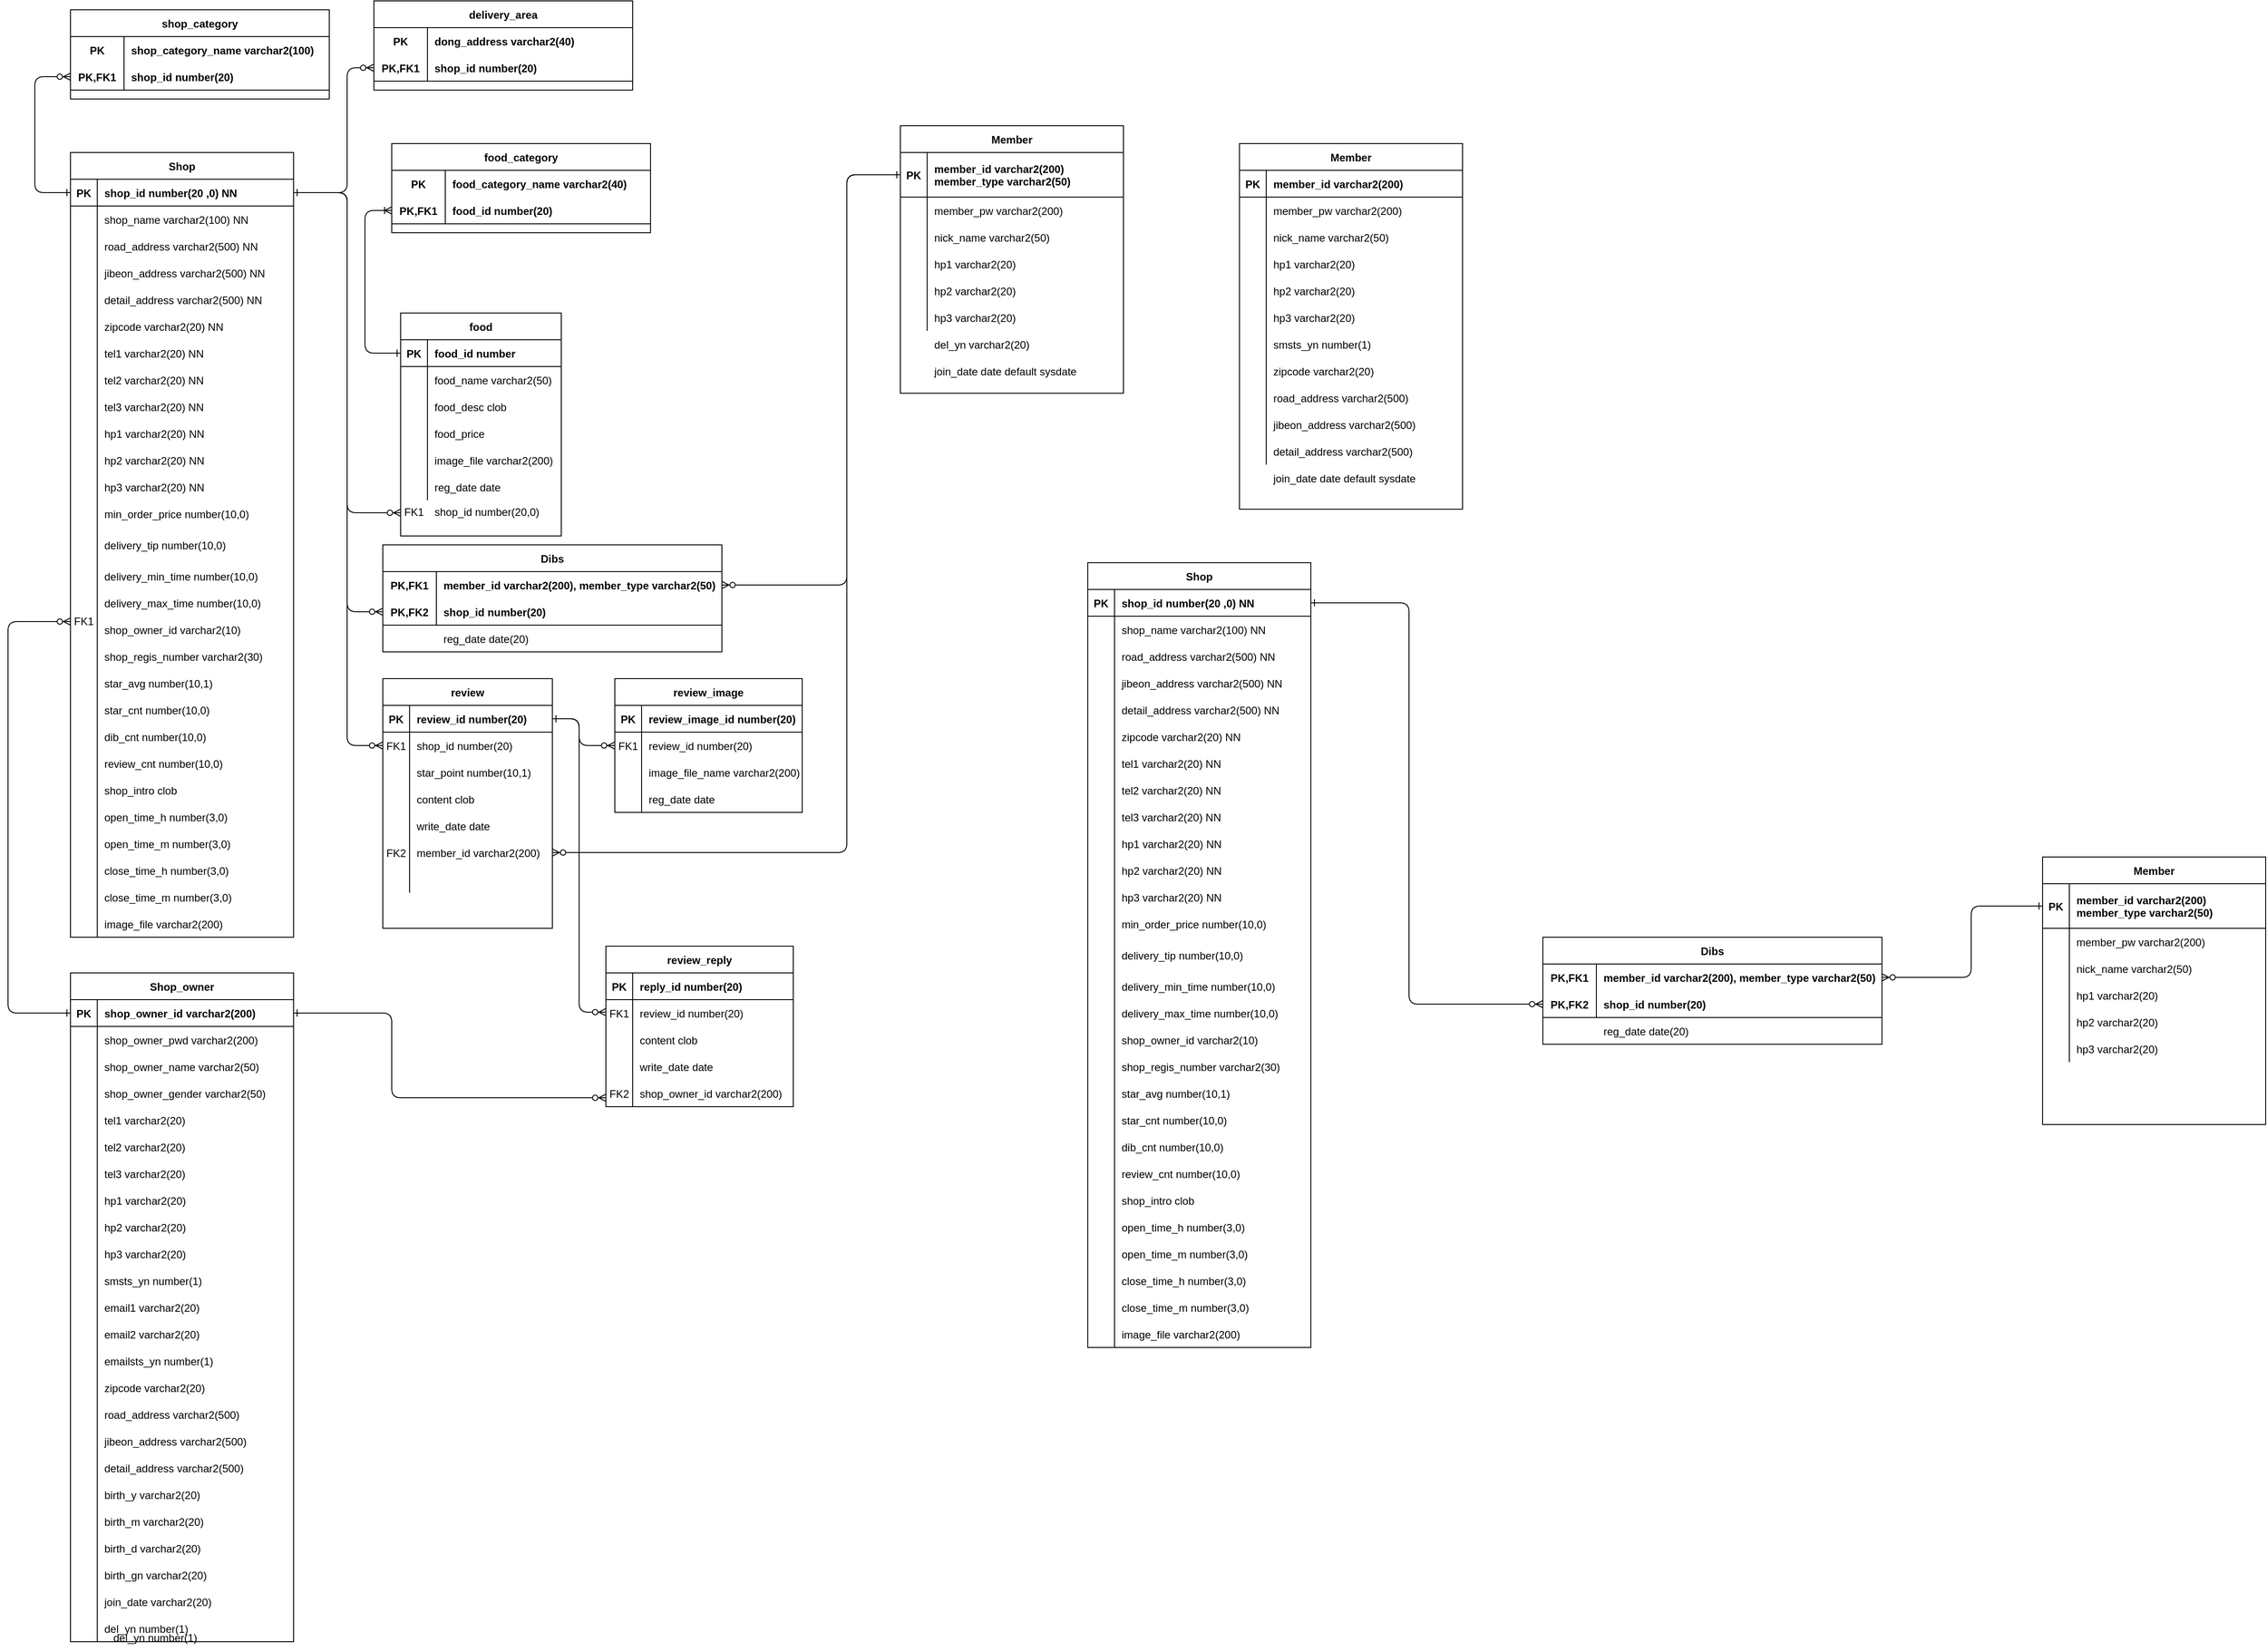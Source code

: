 <mxfile version="14.0.5" type="device"><diagram id="R2lEEEUBdFMjLlhIrx00" name="Page-1"><mxGraphModel dx="2076" dy="1150" grid="1" gridSize="10" guides="1" tooltips="1" connect="1" arrows="1" fold="1" page="1" pageScale="1" pageWidth="3000" pageHeight="3000" math="0" shadow="0" extFonts="Permanent Marker^https://fonts.googleapis.com/css?family=Permanent+Marker"><root><object label="" id="0"><mxCell/></object><mxCell id="1" parent="0"/><mxCell id="C-vyLk0tnHw3VtMMgP7b-12" value="" style="edgeStyle=orthogonalEdgeStyle;endArrow=ERone;startArrow=ERzeroToMany;endFill=0;startFill=1;entryX=0;entryY=0.5;entryDx=0;entryDy=0;exitX=1;exitY=0.5;exitDx=0;exitDy=0;" parent="1" source="kG-o2jvC3ZnThmQonBsG-353" target="C-vyLk0tnHw3VtMMgP7b-14" edge="1"><mxGeometry width="100" height="100" relative="1" as="geometry"><mxPoint x="700" y="685" as="sourcePoint"/><mxPoint x="460" y="205" as="targetPoint"/><Array as="points"><mxPoint x="950" y="665"/><mxPoint x="950" y="205"/></Array></mxGeometry></mxCell><mxCell id="C-vyLk0tnHw3VtMMgP7b-13" value="Member" style="shape=table;startSize=30;container=1;collapsible=1;childLayout=tableLayout;fixedRows=1;rowLines=0;fontStyle=1;align=center;resizeLast=1;" parent="1" vertex="1"><mxGeometry x="1010" y="150" width="250" height="300" as="geometry"><mxRectangle x="450" y="280" width="90" height="30" as="alternateBounds"/></mxGeometry></mxCell><mxCell id="C-vyLk0tnHw3VtMMgP7b-14" value="" style="shape=partialRectangle;collapsible=0;dropTarget=0;pointerEvents=0;fillColor=none;points=[[0,0.5],[1,0.5]];portConstraint=eastwest;top=0;left=0;right=0;bottom=1;" parent="C-vyLk0tnHw3VtMMgP7b-13" vertex="1"><mxGeometry y="30" width="250" height="50" as="geometry"/></mxCell><mxCell id="C-vyLk0tnHw3VtMMgP7b-15" value="PK" style="shape=partialRectangle;overflow=hidden;connectable=0;fillColor=none;top=0;left=0;bottom=0;right=0;fontStyle=1;" parent="C-vyLk0tnHw3VtMMgP7b-14" vertex="1"><mxGeometry width="30" height="50" as="geometry"/></mxCell><mxCell id="C-vyLk0tnHw3VtMMgP7b-16" value="member_id varchar2(200)&#10;member_type varchar2(50)" style="shape=partialRectangle;overflow=hidden;connectable=0;fillColor=none;top=0;left=0;bottom=0;right=0;align=left;spacingLeft=6;fontStyle=1;" parent="C-vyLk0tnHw3VtMMgP7b-14" vertex="1"><mxGeometry x="30" width="220" height="50" as="geometry"/></mxCell><mxCell id="C-vyLk0tnHw3VtMMgP7b-17" value="" style="shape=partialRectangle;collapsible=0;dropTarget=0;pointerEvents=0;fillColor=none;points=[[0,0.5],[1,0.5]];portConstraint=eastwest;top=0;left=0;right=0;bottom=0;" parent="C-vyLk0tnHw3VtMMgP7b-13" vertex="1"><mxGeometry y="80" width="250" height="30" as="geometry"/></mxCell><mxCell id="C-vyLk0tnHw3VtMMgP7b-18" value="" style="shape=partialRectangle;overflow=hidden;connectable=0;fillColor=none;top=0;left=0;bottom=0;right=0;" parent="C-vyLk0tnHw3VtMMgP7b-17" vertex="1"><mxGeometry width="30" height="30" as="geometry"/></mxCell><mxCell id="C-vyLk0tnHw3VtMMgP7b-19" value="member_pw varchar2(200)" style="shape=partialRectangle;overflow=hidden;connectable=0;fillColor=none;top=0;left=0;bottom=0;right=0;align=left;spacingLeft=6;" parent="C-vyLk0tnHw3VtMMgP7b-17" vertex="1"><mxGeometry x="30" width="220" height="30" as="geometry"/></mxCell><mxCell id="C-vyLk0tnHw3VtMMgP7b-20" value="" style="shape=partialRectangle;collapsible=0;dropTarget=0;pointerEvents=0;fillColor=none;points=[[0,0.5],[1,0.5]];portConstraint=eastwest;top=0;left=0;right=0;bottom=0;" parent="C-vyLk0tnHw3VtMMgP7b-13" vertex="1"><mxGeometry y="110" width="250" height="30" as="geometry"/></mxCell><mxCell id="C-vyLk0tnHw3VtMMgP7b-21" value="" style="shape=partialRectangle;overflow=hidden;connectable=0;fillColor=none;top=0;left=0;bottom=0;right=0;" parent="C-vyLk0tnHw3VtMMgP7b-20" vertex="1"><mxGeometry width="30" height="30" as="geometry"/></mxCell><mxCell id="C-vyLk0tnHw3VtMMgP7b-22" value="nick_name varchar2(50)" style="shape=partialRectangle;overflow=hidden;connectable=0;fillColor=none;top=0;left=0;bottom=0;right=0;align=left;spacingLeft=6;" parent="C-vyLk0tnHw3VtMMgP7b-20" vertex="1"><mxGeometry x="30" width="220" height="30" as="geometry"/></mxCell><mxCell id="kG-o2jvC3ZnThmQonBsG-201" value="" style="shape=partialRectangle;collapsible=0;dropTarget=0;pointerEvents=0;fillColor=none;points=[[0,0.5],[1,0.5]];portConstraint=eastwest;top=0;left=0;right=0;bottom=0;" parent="C-vyLk0tnHw3VtMMgP7b-13" vertex="1"><mxGeometry y="140" width="250" height="30" as="geometry"/></mxCell><mxCell id="kG-o2jvC3ZnThmQonBsG-202" value="" style="shape=partialRectangle;overflow=hidden;connectable=0;fillColor=none;top=0;left=0;bottom=0;right=0;" parent="kG-o2jvC3ZnThmQonBsG-201" vertex="1"><mxGeometry width="30" height="30" as="geometry"/></mxCell><mxCell id="kG-o2jvC3ZnThmQonBsG-203" value="hp1 varchar2(20)" style="shape=partialRectangle;overflow=hidden;connectable=0;fillColor=none;top=0;left=0;bottom=0;right=0;align=left;spacingLeft=6;" parent="kG-o2jvC3ZnThmQonBsG-201" vertex="1"><mxGeometry x="30" width="220" height="30" as="geometry"/></mxCell><mxCell id="kG-o2jvC3ZnThmQonBsG-204" value="" style="shape=partialRectangle;collapsible=0;dropTarget=0;pointerEvents=0;fillColor=none;points=[[0,0.5],[1,0.5]];portConstraint=eastwest;top=0;left=0;right=0;bottom=0;" parent="C-vyLk0tnHw3VtMMgP7b-13" vertex="1"><mxGeometry y="170" width="250" height="30" as="geometry"/></mxCell><mxCell id="kG-o2jvC3ZnThmQonBsG-205" value="" style="shape=partialRectangle;overflow=hidden;connectable=0;fillColor=none;top=0;left=0;bottom=0;right=0;" parent="kG-o2jvC3ZnThmQonBsG-204" vertex="1"><mxGeometry width="30" height="30" as="geometry"/></mxCell><mxCell id="kG-o2jvC3ZnThmQonBsG-206" value="hp2 varchar2(20)" style="shape=partialRectangle;overflow=hidden;connectable=0;fillColor=none;top=0;left=0;bottom=0;right=0;align=left;spacingLeft=6;" parent="kG-o2jvC3ZnThmQonBsG-204" vertex="1"><mxGeometry x="30" width="220" height="30" as="geometry"/></mxCell><mxCell id="kG-o2jvC3ZnThmQonBsG-207" value="" style="shape=partialRectangle;collapsible=0;dropTarget=0;pointerEvents=0;fillColor=none;points=[[0,0.5],[1,0.5]];portConstraint=eastwest;top=0;left=0;right=0;bottom=0;" parent="C-vyLk0tnHw3VtMMgP7b-13" vertex="1"><mxGeometry y="200" width="250" height="30" as="geometry"/></mxCell><mxCell id="kG-o2jvC3ZnThmQonBsG-208" value="" style="shape=partialRectangle;overflow=hidden;connectable=0;fillColor=none;top=0;left=0;bottom=0;right=0;" parent="kG-o2jvC3ZnThmQonBsG-207" vertex="1"><mxGeometry width="30" height="30" as="geometry"/></mxCell><mxCell id="kG-o2jvC3ZnThmQonBsG-209" value="hp3 varchar2(20)" style="shape=partialRectangle;overflow=hidden;connectable=0;fillColor=none;top=0;left=0;bottom=0;right=0;align=left;spacingLeft=6;" parent="kG-o2jvC3ZnThmQonBsG-207" vertex="1"><mxGeometry x="30" width="220" height="30" as="geometry"/></mxCell><mxCell id="C-vyLk0tnHw3VtMMgP7b-23" value="Shop" style="shape=table;startSize=30;container=1;collapsible=1;childLayout=tableLayout;fixedRows=1;rowLines=0;fontStyle=1;align=center;resizeLast=1;" parent="1" vertex="1"><mxGeometry x="80" y="180" width="250" height="880" as="geometry"/></mxCell><mxCell id="C-vyLk0tnHw3VtMMgP7b-24" value="" style="shape=partialRectangle;collapsible=0;dropTarget=0;pointerEvents=0;fillColor=none;points=[[0,0.5],[1,0.5]];portConstraint=eastwest;top=0;left=0;right=0;bottom=1;" parent="C-vyLk0tnHw3VtMMgP7b-23" vertex="1"><mxGeometry y="30" width="250" height="30" as="geometry"/></mxCell><mxCell id="C-vyLk0tnHw3VtMMgP7b-25" value="PK" style="shape=partialRectangle;overflow=hidden;connectable=0;fillColor=none;top=0;left=0;bottom=0;right=0;fontStyle=1;" parent="C-vyLk0tnHw3VtMMgP7b-24" vertex="1"><mxGeometry width="30" height="30" as="geometry"/></mxCell><mxCell id="C-vyLk0tnHw3VtMMgP7b-26" value="shop_id number(20 ,0) NN" style="shape=partialRectangle;overflow=hidden;connectable=0;fillColor=none;top=0;left=0;bottom=0;right=0;align=left;spacingLeft=6;fontStyle=1;" parent="C-vyLk0tnHw3VtMMgP7b-24" vertex="1"><mxGeometry x="30" width="220" height="30" as="geometry"/></mxCell><mxCell id="C-vyLk0tnHw3VtMMgP7b-27" value="" style="shape=partialRectangle;collapsible=0;dropTarget=0;pointerEvents=0;fillColor=none;points=[[0,0.5],[1,0.5]];portConstraint=eastwest;top=0;left=0;right=0;bottom=0;" parent="C-vyLk0tnHw3VtMMgP7b-23" vertex="1"><mxGeometry y="60" width="250" height="30" as="geometry"/></mxCell><mxCell id="C-vyLk0tnHw3VtMMgP7b-28" value="" style="shape=partialRectangle;overflow=hidden;connectable=0;fillColor=none;top=0;left=0;bottom=0;right=0;" parent="C-vyLk0tnHw3VtMMgP7b-27" vertex="1"><mxGeometry width="30" height="30" as="geometry"/></mxCell><mxCell id="C-vyLk0tnHw3VtMMgP7b-29" value="shop_name varchar2(100) NN" style="shape=partialRectangle;overflow=hidden;connectable=0;fillColor=none;top=0;left=0;bottom=0;right=0;align=left;spacingLeft=6;" parent="C-vyLk0tnHw3VtMMgP7b-27" vertex="1"><mxGeometry x="30" width="220" height="30" as="geometry"/></mxCell><mxCell id="kG-o2jvC3ZnThmQonBsG-7" value="" style="shape=partialRectangle;collapsible=0;dropTarget=0;pointerEvents=0;fillColor=none;points=[[0,0.5],[1,0.5]];portConstraint=eastwest;top=0;left=0;right=0;bottom=0;" parent="C-vyLk0tnHw3VtMMgP7b-23" vertex="1"><mxGeometry y="90" width="250" height="30" as="geometry"/></mxCell><mxCell id="kG-o2jvC3ZnThmQonBsG-8" value="" style="shape=partialRectangle;overflow=hidden;connectable=0;fillColor=none;top=0;left=0;bottom=0;right=0;" parent="kG-o2jvC3ZnThmQonBsG-7" vertex="1"><mxGeometry width="30" height="30" as="geometry"/></mxCell><mxCell id="kG-o2jvC3ZnThmQonBsG-9" value="road_address varchar2(500) NN" style="shape=partialRectangle;overflow=hidden;connectable=0;fillColor=none;top=0;left=0;bottom=0;right=0;align=left;spacingLeft=6;" parent="kG-o2jvC3ZnThmQonBsG-7" vertex="1"><mxGeometry x="30" width="220" height="30" as="geometry"/></mxCell><mxCell id="kG-o2jvC3ZnThmQonBsG-19" value="" style="shape=partialRectangle;collapsible=0;dropTarget=0;pointerEvents=0;fillColor=none;points=[[0,0.5],[1,0.5]];portConstraint=eastwest;top=0;left=0;right=0;bottom=0;" parent="C-vyLk0tnHw3VtMMgP7b-23" vertex="1"><mxGeometry y="120" width="250" height="30" as="geometry"/></mxCell><mxCell id="kG-o2jvC3ZnThmQonBsG-20" value="" style="shape=partialRectangle;overflow=hidden;connectable=0;fillColor=none;top=0;left=0;bottom=0;right=0;" parent="kG-o2jvC3ZnThmQonBsG-19" vertex="1"><mxGeometry width="30" height="30" as="geometry"/></mxCell><mxCell id="kG-o2jvC3ZnThmQonBsG-21" value="jibeon_address varchar2(500) NN" style="shape=partialRectangle;overflow=hidden;connectable=0;fillColor=none;top=0;left=0;bottom=0;right=0;align=left;spacingLeft=6;" parent="kG-o2jvC3ZnThmQonBsG-19" vertex="1"><mxGeometry x="30" width="220" height="30" as="geometry"/></mxCell><mxCell id="kG-o2jvC3ZnThmQonBsG-22" value="" style="shape=partialRectangle;collapsible=0;dropTarget=0;pointerEvents=0;fillColor=none;points=[[0,0.5],[1,0.5]];portConstraint=eastwest;top=0;left=0;right=0;bottom=0;" parent="C-vyLk0tnHw3VtMMgP7b-23" vertex="1"><mxGeometry y="150" width="250" height="30" as="geometry"/></mxCell><mxCell id="kG-o2jvC3ZnThmQonBsG-23" value="" style="shape=partialRectangle;overflow=hidden;connectable=0;fillColor=none;top=0;left=0;bottom=0;right=0;" parent="kG-o2jvC3ZnThmQonBsG-22" vertex="1"><mxGeometry width="30" height="30" as="geometry"/></mxCell><mxCell id="kG-o2jvC3ZnThmQonBsG-24" value="detail_address varchar2(500) NN" style="shape=partialRectangle;overflow=hidden;connectable=0;fillColor=none;top=0;left=0;bottom=0;right=0;align=left;spacingLeft=6;" parent="kG-o2jvC3ZnThmQonBsG-22" vertex="1"><mxGeometry x="30" width="220" height="30" as="geometry"/></mxCell><mxCell id="kG-o2jvC3ZnThmQonBsG-25" value="" style="shape=partialRectangle;collapsible=0;dropTarget=0;pointerEvents=0;fillColor=none;points=[[0,0.5],[1,0.5]];portConstraint=eastwest;top=0;left=0;right=0;bottom=0;" parent="C-vyLk0tnHw3VtMMgP7b-23" vertex="1"><mxGeometry y="180" width="250" height="30" as="geometry"/></mxCell><mxCell id="kG-o2jvC3ZnThmQonBsG-26" value="" style="shape=partialRectangle;overflow=hidden;connectable=0;fillColor=none;top=0;left=0;bottom=0;right=0;" parent="kG-o2jvC3ZnThmQonBsG-25" vertex="1"><mxGeometry width="30" height="30" as="geometry"/></mxCell><mxCell id="kG-o2jvC3ZnThmQonBsG-27" value="zipcode varchar2(20) NN" style="shape=partialRectangle;overflow=hidden;connectable=0;fillColor=none;top=0;left=0;bottom=0;right=0;align=left;spacingLeft=6;" parent="kG-o2jvC3ZnThmQonBsG-25" vertex="1"><mxGeometry x="30" width="220" height="30" as="geometry"/></mxCell><mxCell id="kG-o2jvC3ZnThmQonBsG-49" value="" style="shape=partialRectangle;collapsible=0;dropTarget=0;pointerEvents=0;fillColor=none;points=[[0,0.5],[1,0.5]];portConstraint=eastwest;top=0;left=0;right=0;bottom=0;" parent="C-vyLk0tnHw3VtMMgP7b-23" vertex="1"><mxGeometry y="210" width="250" height="30" as="geometry"/></mxCell><mxCell id="kG-o2jvC3ZnThmQonBsG-50" value="" style="shape=partialRectangle;overflow=hidden;connectable=0;fillColor=none;top=0;left=0;bottom=0;right=0;" parent="kG-o2jvC3ZnThmQonBsG-49" vertex="1"><mxGeometry width="30" height="30" as="geometry"/></mxCell><mxCell id="kG-o2jvC3ZnThmQonBsG-51" value="tel1 varchar2(20) NN" style="shape=partialRectangle;overflow=hidden;connectable=0;fillColor=none;top=0;left=0;bottom=0;right=0;align=left;spacingLeft=6;" parent="kG-o2jvC3ZnThmQonBsG-49" vertex="1"><mxGeometry x="30" width="220" height="30" as="geometry"/></mxCell><mxCell id="kG-o2jvC3ZnThmQonBsG-58" value="" style="shape=partialRectangle;collapsible=0;dropTarget=0;pointerEvents=0;fillColor=none;points=[[0,0.5],[1,0.5]];portConstraint=eastwest;top=0;left=0;right=0;bottom=0;" parent="C-vyLk0tnHw3VtMMgP7b-23" vertex="1"><mxGeometry y="240" width="250" height="30" as="geometry"/></mxCell><mxCell id="kG-o2jvC3ZnThmQonBsG-59" value="" style="shape=partialRectangle;overflow=hidden;connectable=0;fillColor=none;top=0;left=0;bottom=0;right=0;" parent="kG-o2jvC3ZnThmQonBsG-58" vertex="1"><mxGeometry width="30" height="30" as="geometry"/></mxCell><mxCell id="kG-o2jvC3ZnThmQonBsG-60" value="tel2 varchar2(20) NN" style="shape=partialRectangle;overflow=hidden;connectable=0;fillColor=none;top=0;left=0;bottom=0;right=0;align=left;spacingLeft=6;" parent="kG-o2jvC3ZnThmQonBsG-58" vertex="1"><mxGeometry x="30" width="220" height="30" as="geometry"/></mxCell><mxCell id="kG-o2jvC3ZnThmQonBsG-61" value="" style="shape=partialRectangle;collapsible=0;dropTarget=0;pointerEvents=0;fillColor=none;points=[[0,0.5],[1,0.5]];portConstraint=eastwest;top=0;left=0;right=0;bottom=0;" parent="C-vyLk0tnHw3VtMMgP7b-23" vertex="1"><mxGeometry y="270" width="250" height="30" as="geometry"/></mxCell><mxCell id="kG-o2jvC3ZnThmQonBsG-62" value="" style="shape=partialRectangle;overflow=hidden;connectable=0;fillColor=none;top=0;left=0;bottom=0;right=0;" parent="kG-o2jvC3ZnThmQonBsG-61" vertex="1"><mxGeometry width="30" height="30" as="geometry"/></mxCell><mxCell id="kG-o2jvC3ZnThmQonBsG-63" value="tel3 varchar2(20) NN" style="shape=partialRectangle;overflow=hidden;connectable=0;fillColor=none;top=0;left=0;bottom=0;right=0;align=left;spacingLeft=6;" parent="kG-o2jvC3ZnThmQonBsG-61" vertex="1"><mxGeometry x="30" width="220" height="30" as="geometry"/></mxCell><mxCell id="kG-o2jvC3ZnThmQonBsG-64" value="" style="shape=partialRectangle;collapsible=0;dropTarget=0;pointerEvents=0;fillColor=none;points=[[0,0.5],[1,0.5]];portConstraint=eastwest;top=0;left=0;right=0;bottom=0;" parent="C-vyLk0tnHw3VtMMgP7b-23" vertex="1"><mxGeometry y="300" width="250" height="30" as="geometry"/></mxCell><mxCell id="kG-o2jvC3ZnThmQonBsG-65" value="" style="shape=partialRectangle;overflow=hidden;connectable=0;fillColor=none;top=0;left=0;bottom=0;right=0;" parent="kG-o2jvC3ZnThmQonBsG-64" vertex="1"><mxGeometry width="30" height="30" as="geometry"/></mxCell><mxCell id="kG-o2jvC3ZnThmQonBsG-66" value="hp1 varchar2(20) NN" style="shape=partialRectangle;overflow=hidden;connectable=0;fillColor=none;top=0;left=0;bottom=0;right=0;align=left;spacingLeft=6;" parent="kG-o2jvC3ZnThmQonBsG-64" vertex="1"><mxGeometry x="30" width="220" height="30" as="geometry"/></mxCell><mxCell id="kG-o2jvC3ZnThmQonBsG-67" value="" style="shape=partialRectangle;collapsible=0;dropTarget=0;pointerEvents=0;fillColor=none;points=[[0,0.5],[1,0.5]];portConstraint=eastwest;top=0;left=0;right=0;bottom=0;" parent="C-vyLk0tnHw3VtMMgP7b-23" vertex="1"><mxGeometry y="330" width="250" height="30" as="geometry"/></mxCell><mxCell id="kG-o2jvC3ZnThmQonBsG-68" value="" style="shape=partialRectangle;overflow=hidden;connectable=0;fillColor=none;top=0;left=0;bottom=0;right=0;" parent="kG-o2jvC3ZnThmQonBsG-67" vertex="1"><mxGeometry width="30" height="30" as="geometry"/></mxCell><mxCell id="kG-o2jvC3ZnThmQonBsG-69" value="hp2 varchar2(20) NN" style="shape=partialRectangle;overflow=hidden;connectable=0;fillColor=none;top=0;left=0;bottom=0;right=0;align=left;spacingLeft=6;" parent="kG-o2jvC3ZnThmQonBsG-67" vertex="1"><mxGeometry x="30" width="220" height="30" as="geometry"/></mxCell><mxCell id="kG-o2jvC3ZnThmQonBsG-70" value="" style="shape=partialRectangle;collapsible=0;dropTarget=0;pointerEvents=0;fillColor=none;points=[[0,0.5],[1,0.5]];portConstraint=eastwest;top=0;left=0;right=0;bottom=0;" parent="C-vyLk0tnHw3VtMMgP7b-23" vertex="1"><mxGeometry y="360" width="250" height="30" as="geometry"/></mxCell><mxCell id="kG-o2jvC3ZnThmQonBsG-71" value="" style="shape=partialRectangle;overflow=hidden;connectable=0;fillColor=none;top=0;left=0;bottom=0;right=0;" parent="kG-o2jvC3ZnThmQonBsG-70" vertex="1"><mxGeometry width="30" height="30" as="geometry"/></mxCell><mxCell id="kG-o2jvC3ZnThmQonBsG-72" value="hp3 varchar2(20) NN" style="shape=partialRectangle;overflow=hidden;connectable=0;fillColor=none;top=0;left=0;bottom=0;right=0;align=left;spacingLeft=6;" parent="kG-o2jvC3ZnThmQonBsG-70" vertex="1"><mxGeometry x="30" width="220" height="30" as="geometry"/></mxCell><mxCell id="kG-o2jvC3ZnThmQonBsG-73" value="" style="shape=partialRectangle;collapsible=0;dropTarget=0;pointerEvents=0;fillColor=none;points=[[0,0.5],[1,0.5]];portConstraint=eastwest;top=0;left=0;right=0;bottom=0;" parent="C-vyLk0tnHw3VtMMgP7b-23" vertex="1"><mxGeometry y="390" width="250" height="30" as="geometry"/></mxCell><mxCell id="kG-o2jvC3ZnThmQonBsG-74" value="" style="shape=partialRectangle;overflow=hidden;connectable=0;fillColor=none;top=0;left=0;bottom=0;right=0;" parent="kG-o2jvC3ZnThmQonBsG-73" vertex="1"><mxGeometry width="30" height="30" as="geometry"/></mxCell><mxCell id="kG-o2jvC3ZnThmQonBsG-75" value="min_order_price number(10,0) " style="shape=partialRectangle;overflow=hidden;connectable=0;fillColor=none;top=0;left=0;bottom=0;right=0;align=left;spacingLeft=6;" parent="kG-o2jvC3ZnThmQonBsG-73" vertex="1"><mxGeometry x="30" width="220" height="30" as="geometry"/></mxCell><mxCell id="kG-o2jvC3ZnThmQonBsG-85" value="" style="shape=partialRectangle;collapsible=0;dropTarget=0;pointerEvents=0;fillColor=none;points=[[0,0.5],[1,0.5]];portConstraint=eastwest;top=0;left=0;right=0;bottom=0;" parent="C-vyLk0tnHw3VtMMgP7b-23" vertex="1"><mxGeometry y="420" width="250" height="40" as="geometry"/></mxCell><mxCell id="kG-o2jvC3ZnThmQonBsG-86" value="" style="shape=partialRectangle;overflow=hidden;connectable=0;fillColor=none;top=0;left=0;bottom=0;right=0;" parent="kG-o2jvC3ZnThmQonBsG-85" vertex="1"><mxGeometry width="30" height="40" as="geometry"/></mxCell><mxCell id="kG-o2jvC3ZnThmQonBsG-87" value="delivery_tip number(10,0) " style="shape=partialRectangle;overflow=hidden;connectable=0;fillColor=none;top=0;left=0;bottom=0;right=0;align=left;spacingLeft=6;" parent="kG-o2jvC3ZnThmQonBsG-85" vertex="1"><mxGeometry x="30" width="220" height="40" as="geometry"/></mxCell><mxCell id="kG-o2jvC3ZnThmQonBsG-88" value="" style="shape=partialRectangle;collapsible=0;dropTarget=0;pointerEvents=0;fillColor=none;points=[[0,0.5],[1,0.5]];portConstraint=eastwest;top=0;left=0;right=0;bottom=0;" parent="C-vyLk0tnHw3VtMMgP7b-23" vertex="1"><mxGeometry y="460" width="250" height="30" as="geometry"/></mxCell><mxCell id="kG-o2jvC3ZnThmQonBsG-89" value="" style="shape=partialRectangle;overflow=hidden;connectable=0;fillColor=none;top=0;left=0;bottom=0;right=0;" parent="kG-o2jvC3ZnThmQonBsG-88" vertex="1"><mxGeometry width="30" height="30" as="geometry"/></mxCell><mxCell id="kG-o2jvC3ZnThmQonBsG-90" value="delivery_min_time number(10,0) " style="shape=partialRectangle;overflow=hidden;connectable=0;fillColor=none;top=0;left=0;bottom=0;right=0;align=left;spacingLeft=6;" parent="kG-o2jvC3ZnThmQonBsG-88" vertex="1"><mxGeometry x="30" width="220" height="30" as="geometry"/></mxCell><mxCell id="kG-o2jvC3ZnThmQonBsG-91" value="" style="shape=partialRectangle;collapsible=0;dropTarget=0;pointerEvents=0;fillColor=none;points=[[0,0.5],[1,0.5]];portConstraint=eastwest;top=0;left=0;right=0;bottom=0;" parent="C-vyLk0tnHw3VtMMgP7b-23" vertex="1"><mxGeometry y="490" width="250" height="30" as="geometry"/></mxCell><mxCell id="kG-o2jvC3ZnThmQonBsG-92" value="" style="shape=partialRectangle;overflow=hidden;connectable=0;fillColor=none;top=0;left=0;bottom=0;right=0;" parent="kG-o2jvC3ZnThmQonBsG-91" vertex="1"><mxGeometry width="30" height="30" as="geometry"/></mxCell><mxCell id="kG-o2jvC3ZnThmQonBsG-93" value="delivery_max_time number(10,0) " style="shape=partialRectangle;overflow=hidden;connectable=0;fillColor=none;top=0;left=0;bottom=0;right=0;align=left;spacingLeft=6;" parent="kG-o2jvC3ZnThmQonBsG-91" vertex="1"><mxGeometry x="30" width="220" height="30" as="geometry"/></mxCell><mxCell id="kG-o2jvC3ZnThmQonBsG-94" value="" style="shape=partialRectangle;collapsible=0;dropTarget=0;pointerEvents=0;fillColor=none;points=[[0,0.5],[1,0.5]];portConstraint=eastwest;top=0;left=0;right=0;bottom=0;" parent="C-vyLk0tnHw3VtMMgP7b-23" vertex="1"><mxGeometry y="520" width="250" height="30" as="geometry"/></mxCell><mxCell id="kG-o2jvC3ZnThmQonBsG-95" value="" style="shape=partialRectangle;overflow=hidden;connectable=0;fillColor=none;top=0;left=0;bottom=0;right=0;" parent="kG-o2jvC3ZnThmQonBsG-94" vertex="1"><mxGeometry width="30" height="30" as="geometry"/></mxCell><mxCell id="kG-o2jvC3ZnThmQonBsG-96" value="shop_owner_id varchar2(10) " style="shape=partialRectangle;overflow=hidden;connectable=0;fillColor=none;top=0;left=0;bottom=0;right=0;align=left;spacingLeft=6;" parent="kG-o2jvC3ZnThmQonBsG-94" vertex="1"><mxGeometry x="30" width="220" height="30" as="geometry"/></mxCell><mxCell id="kG-o2jvC3ZnThmQonBsG-97" value="" style="shape=partialRectangle;collapsible=0;dropTarget=0;pointerEvents=0;fillColor=none;points=[[0,0.5],[1,0.5]];portConstraint=eastwest;top=0;left=0;right=0;bottom=0;" parent="C-vyLk0tnHw3VtMMgP7b-23" vertex="1"><mxGeometry y="550" width="250" height="30" as="geometry"/></mxCell><mxCell id="kG-o2jvC3ZnThmQonBsG-98" value="" style="shape=partialRectangle;overflow=hidden;connectable=0;fillColor=none;top=0;left=0;bottom=0;right=0;" parent="kG-o2jvC3ZnThmQonBsG-97" vertex="1"><mxGeometry width="30" height="30" as="geometry"/></mxCell><mxCell id="kG-o2jvC3ZnThmQonBsG-99" value="shop_regis_number varchar2(30) " style="shape=partialRectangle;overflow=hidden;connectable=0;fillColor=none;top=0;left=0;bottom=0;right=0;align=left;spacingLeft=6;" parent="kG-o2jvC3ZnThmQonBsG-97" vertex="1"><mxGeometry x="30" width="220" height="30" as="geometry"/></mxCell><mxCell id="kG-o2jvC3ZnThmQonBsG-100" value="" style="shape=partialRectangle;collapsible=0;dropTarget=0;pointerEvents=0;fillColor=none;points=[[0,0.5],[1,0.5]];portConstraint=eastwest;top=0;left=0;right=0;bottom=0;" parent="C-vyLk0tnHw3VtMMgP7b-23" vertex="1"><mxGeometry y="580" width="250" height="30" as="geometry"/></mxCell><mxCell id="kG-o2jvC3ZnThmQonBsG-101" value="" style="shape=partialRectangle;overflow=hidden;connectable=0;fillColor=none;top=0;left=0;bottom=0;right=0;" parent="kG-o2jvC3ZnThmQonBsG-100" vertex="1"><mxGeometry width="30" height="30" as="geometry"/></mxCell><mxCell id="kG-o2jvC3ZnThmQonBsG-102" value="star_avg number(10,1) " style="shape=partialRectangle;overflow=hidden;connectable=0;fillColor=none;top=0;left=0;bottom=0;right=0;align=left;spacingLeft=6;" parent="kG-o2jvC3ZnThmQonBsG-100" vertex="1"><mxGeometry x="30" width="220" height="30" as="geometry"/></mxCell><mxCell id="kG-o2jvC3ZnThmQonBsG-103" value="" style="shape=partialRectangle;collapsible=0;dropTarget=0;pointerEvents=0;fillColor=none;points=[[0,0.5],[1,0.5]];portConstraint=eastwest;top=0;left=0;right=0;bottom=0;" parent="C-vyLk0tnHw3VtMMgP7b-23" vertex="1"><mxGeometry y="610" width="250" height="30" as="geometry"/></mxCell><mxCell id="kG-o2jvC3ZnThmQonBsG-104" value="" style="shape=partialRectangle;overflow=hidden;connectable=0;fillColor=none;top=0;left=0;bottom=0;right=0;" parent="kG-o2jvC3ZnThmQonBsG-103" vertex="1"><mxGeometry width="30" height="30" as="geometry"/></mxCell><mxCell id="kG-o2jvC3ZnThmQonBsG-105" value="star_cnt number(10,0)" style="shape=partialRectangle;overflow=hidden;connectable=0;fillColor=none;top=0;left=0;bottom=0;right=0;align=left;spacingLeft=6;" parent="kG-o2jvC3ZnThmQonBsG-103" vertex="1"><mxGeometry x="30" width="220" height="30" as="geometry"/></mxCell><mxCell id="kG-o2jvC3ZnThmQonBsG-113" value="" style="shape=partialRectangle;collapsible=0;dropTarget=0;pointerEvents=0;fillColor=none;points=[[0,0.5],[1,0.5]];portConstraint=eastwest;top=0;left=0;right=0;bottom=0;" parent="C-vyLk0tnHw3VtMMgP7b-23" vertex="1"><mxGeometry y="640" width="250" height="30" as="geometry"/></mxCell><mxCell id="kG-o2jvC3ZnThmQonBsG-114" value="" style="shape=partialRectangle;overflow=hidden;connectable=0;fillColor=none;top=0;left=0;bottom=0;right=0;" parent="kG-o2jvC3ZnThmQonBsG-113" vertex="1"><mxGeometry width="30" height="30" as="geometry"/></mxCell><mxCell id="kG-o2jvC3ZnThmQonBsG-115" value="dib_cnt number(10,0)" style="shape=partialRectangle;overflow=hidden;connectable=0;fillColor=none;top=0;left=0;bottom=0;right=0;align=left;spacingLeft=6;" parent="kG-o2jvC3ZnThmQonBsG-113" vertex="1"><mxGeometry x="30" width="220" height="30" as="geometry"/></mxCell><mxCell id="kG-o2jvC3ZnThmQonBsG-116" value="" style="shape=partialRectangle;collapsible=0;dropTarget=0;pointerEvents=0;fillColor=none;points=[[0,0.5],[1,0.5]];portConstraint=eastwest;top=0;left=0;right=0;bottom=0;" parent="C-vyLk0tnHw3VtMMgP7b-23" vertex="1"><mxGeometry y="670" width="250" height="30" as="geometry"/></mxCell><mxCell id="kG-o2jvC3ZnThmQonBsG-117" value="" style="shape=partialRectangle;overflow=hidden;connectable=0;fillColor=none;top=0;left=0;bottom=0;right=0;" parent="kG-o2jvC3ZnThmQonBsG-116" vertex="1"><mxGeometry width="30" height="30" as="geometry"/></mxCell><mxCell id="kG-o2jvC3ZnThmQonBsG-118" value="review_cnt number(10,0)" style="shape=partialRectangle;overflow=hidden;connectable=0;fillColor=none;top=0;left=0;bottom=0;right=0;align=left;spacingLeft=6;" parent="kG-o2jvC3ZnThmQonBsG-116" vertex="1"><mxGeometry x="30" width="220" height="30" as="geometry"/></mxCell><mxCell id="kG-o2jvC3ZnThmQonBsG-119" value="" style="shape=partialRectangle;collapsible=0;dropTarget=0;pointerEvents=0;fillColor=none;points=[[0,0.5],[1,0.5]];portConstraint=eastwest;top=0;left=0;right=0;bottom=0;" parent="C-vyLk0tnHw3VtMMgP7b-23" vertex="1"><mxGeometry y="700" width="250" height="30" as="geometry"/></mxCell><mxCell id="kG-o2jvC3ZnThmQonBsG-120" value="" style="shape=partialRectangle;overflow=hidden;connectable=0;fillColor=none;top=0;left=0;bottom=0;right=0;" parent="kG-o2jvC3ZnThmQonBsG-119" vertex="1"><mxGeometry width="30" height="30" as="geometry"/></mxCell><mxCell id="kG-o2jvC3ZnThmQonBsG-121" value="shop_intro clob" style="shape=partialRectangle;overflow=hidden;connectable=0;fillColor=none;top=0;left=0;bottom=0;right=0;align=left;spacingLeft=6;" parent="kG-o2jvC3ZnThmQonBsG-119" vertex="1"><mxGeometry x="30" width="220" height="30" as="geometry"/></mxCell><mxCell id="kG-o2jvC3ZnThmQonBsG-122" value="" style="shape=partialRectangle;collapsible=0;dropTarget=0;pointerEvents=0;fillColor=none;points=[[0,0.5],[1,0.5]];portConstraint=eastwest;top=0;left=0;right=0;bottom=0;" parent="C-vyLk0tnHw3VtMMgP7b-23" vertex="1"><mxGeometry y="730" width="250" height="30" as="geometry"/></mxCell><mxCell id="kG-o2jvC3ZnThmQonBsG-123" value="" style="shape=partialRectangle;overflow=hidden;connectable=0;fillColor=none;top=0;left=0;bottom=0;right=0;" parent="kG-o2jvC3ZnThmQonBsG-122" vertex="1"><mxGeometry width="30" height="30" as="geometry"/></mxCell><mxCell id="kG-o2jvC3ZnThmQonBsG-124" value="open_time_h number(3,0)" style="shape=partialRectangle;overflow=hidden;connectable=0;fillColor=none;top=0;left=0;bottom=0;right=0;align=left;spacingLeft=6;" parent="kG-o2jvC3ZnThmQonBsG-122" vertex="1"><mxGeometry x="30" width="220" height="30" as="geometry"/></mxCell><mxCell id="kG-o2jvC3ZnThmQonBsG-125" value="" style="shape=partialRectangle;collapsible=0;dropTarget=0;pointerEvents=0;fillColor=none;points=[[0,0.5],[1,0.5]];portConstraint=eastwest;top=0;left=0;right=0;bottom=0;" parent="C-vyLk0tnHw3VtMMgP7b-23" vertex="1"><mxGeometry y="760" width="250" height="30" as="geometry"/></mxCell><mxCell id="kG-o2jvC3ZnThmQonBsG-126" value="" style="shape=partialRectangle;overflow=hidden;connectable=0;fillColor=none;top=0;left=0;bottom=0;right=0;" parent="kG-o2jvC3ZnThmQonBsG-125" vertex="1"><mxGeometry width="30" height="30" as="geometry"/></mxCell><mxCell id="kG-o2jvC3ZnThmQonBsG-127" value="open_time_m number(3,0)" style="shape=partialRectangle;overflow=hidden;connectable=0;fillColor=none;top=0;left=0;bottom=0;right=0;align=left;spacingLeft=6;" parent="kG-o2jvC3ZnThmQonBsG-125" vertex="1"><mxGeometry x="30" width="220" height="30" as="geometry"/></mxCell><mxCell id="kG-o2jvC3ZnThmQonBsG-128" value="" style="shape=partialRectangle;collapsible=0;dropTarget=0;pointerEvents=0;fillColor=none;points=[[0,0.5],[1,0.5]];portConstraint=eastwest;top=0;left=0;right=0;bottom=0;" parent="C-vyLk0tnHw3VtMMgP7b-23" vertex="1"><mxGeometry y="790" width="250" height="30" as="geometry"/></mxCell><mxCell id="kG-o2jvC3ZnThmQonBsG-129" value="" style="shape=partialRectangle;overflow=hidden;connectable=0;fillColor=none;top=0;left=0;bottom=0;right=0;" parent="kG-o2jvC3ZnThmQonBsG-128" vertex="1"><mxGeometry width="30" height="30" as="geometry"/></mxCell><mxCell id="kG-o2jvC3ZnThmQonBsG-130" value="close_time_h number(3,0)" style="shape=partialRectangle;overflow=hidden;connectable=0;fillColor=none;top=0;left=0;bottom=0;right=0;align=left;spacingLeft=6;" parent="kG-o2jvC3ZnThmQonBsG-128" vertex="1"><mxGeometry x="30" width="220" height="30" as="geometry"/></mxCell><mxCell id="kG-o2jvC3ZnThmQonBsG-131" value="" style="shape=partialRectangle;collapsible=0;dropTarget=0;pointerEvents=0;fillColor=none;points=[[0,0.5],[1,0.5]];portConstraint=eastwest;top=0;left=0;right=0;bottom=0;" parent="C-vyLk0tnHw3VtMMgP7b-23" vertex="1"><mxGeometry y="820" width="250" height="30" as="geometry"/></mxCell><mxCell id="kG-o2jvC3ZnThmQonBsG-132" value="" style="shape=partialRectangle;overflow=hidden;connectable=0;fillColor=none;top=0;left=0;bottom=0;right=0;" parent="kG-o2jvC3ZnThmQonBsG-131" vertex="1"><mxGeometry width="30" height="30" as="geometry"/></mxCell><mxCell id="kG-o2jvC3ZnThmQonBsG-133" value="close_time_m number(3,0)" style="shape=partialRectangle;overflow=hidden;connectable=0;fillColor=none;top=0;left=0;bottom=0;right=0;align=left;spacingLeft=6;" parent="kG-o2jvC3ZnThmQonBsG-131" vertex="1"><mxGeometry x="30" width="220" height="30" as="geometry"/></mxCell><mxCell id="kG-o2jvC3ZnThmQonBsG-134" value="" style="shape=partialRectangle;collapsible=0;dropTarget=0;pointerEvents=0;fillColor=none;points=[[0,0.5],[1,0.5]];portConstraint=eastwest;top=0;left=0;right=0;bottom=0;" parent="C-vyLk0tnHw3VtMMgP7b-23" vertex="1"><mxGeometry y="850" width="250" height="30" as="geometry"/></mxCell><mxCell id="kG-o2jvC3ZnThmQonBsG-135" value="" style="shape=partialRectangle;overflow=hidden;connectable=0;fillColor=none;top=0;left=0;bottom=0;right=0;" parent="kG-o2jvC3ZnThmQonBsG-134" vertex="1"><mxGeometry width="30" height="30" as="geometry"/></mxCell><mxCell id="kG-o2jvC3ZnThmQonBsG-136" value="image_file varchar2(200)" style="shape=partialRectangle;overflow=hidden;connectable=0;fillColor=none;top=0;left=0;bottom=0;right=0;align=left;spacingLeft=6;" parent="kG-o2jvC3ZnThmQonBsG-134" vertex="1"><mxGeometry x="30" width="220" height="30" as="geometry"/></mxCell><mxCell id="kG-o2jvC3ZnThmQonBsG-109" value="FK1" style="shape=partialRectangle;overflow=hidden;connectable=0;fillColor=none;top=0;left=0;bottom=0;right=0;" parent="1" vertex="1"><mxGeometry x="80" y="690" width="30" height="30" as="geometry"/></mxCell><mxCell id="kG-o2jvC3ZnThmQonBsG-153" value="shop_category" style="shape=table;startSize=30;container=1;collapsible=1;childLayout=tableLayout;fixedRows=1;rowLines=0;fontStyle=1;align=center;resizeLast=1;strokeColor=#000000;" parent="1" vertex="1"><mxGeometry x="80" y="20" width="290" height="100" as="geometry"/></mxCell><mxCell id="kG-o2jvC3ZnThmQonBsG-154" value="" style="shape=partialRectangle;collapsible=0;dropTarget=0;pointerEvents=0;fillColor=none;top=0;left=0;bottom=0;right=0;points=[[0,0.5],[1,0.5]];portConstraint=eastwest;" parent="kG-o2jvC3ZnThmQonBsG-153" vertex="1"><mxGeometry y="30" width="290" height="30" as="geometry"/></mxCell><mxCell id="kG-o2jvC3ZnThmQonBsG-155" value="PK" style="shape=partialRectangle;connectable=0;fillColor=none;top=0;left=0;bottom=0;right=0;fontStyle=1;overflow=hidden;" parent="kG-o2jvC3ZnThmQonBsG-154" vertex="1"><mxGeometry width="60" height="30" as="geometry"/></mxCell><mxCell id="kG-o2jvC3ZnThmQonBsG-156" value="shop_category_name varchar2(100)" style="shape=partialRectangle;connectable=0;fillColor=none;top=0;left=0;bottom=0;right=0;align=left;spacingLeft=6;fontStyle=1;overflow=hidden;" parent="kG-o2jvC3ZnThmQonBsG-154" vertex="1"><mxGeometry x="60" width="230" height="30" as="geometry"/></mxCell><mxCell id="kG-o2jvC3ZnThmQonBsG-157" value="" style="shape=partialRectangle;collapsible=0;dropTarget=0;pointerEvents=0;fillColor=none;top=0;left=0;bottom=1;right=0;points=[[0,0.5],[1,0.5]];portConstraint=eastwest;" parent="kG-o2jvC3ZnThmQonBsG-153" vertex="1"><mxGeometry y="60" width="290" height="30" as="geometry"/></mxCell><mxCell id="kG-o2jvC3ZnThmQonBsG-158" value="PK,FK1" style="shape=partialRectangle;connectable=0;fillColor=none;top=0;left=0;bottom=0;right=0;fontStyle=1;overflow=hidden;" parent="kG-o2jvC3ZnThmQonBsG-157" vertex="1"><mxGeometry width="60" height="30" as="geometry"/></mxCell><mxCell id="kG-o2jvC3ZnThmQonBsG-159" value="shop_id number(20)" style="shape=partialRectangle;connectable=0;fillColor=none;top=0;left=0;bottom=0;right=0;align=left;spacingLeft=6;fontStyle=1;overflow=hidden;" parent="kG-o2jvC3ZnThmQonBsG-157" vertex="1"><mxGeometry x="60" width="230" height="30" as="geometry"/></mxCell><mxCell id="kG-o2jvC3ZnThmQonBsG-166" value="" style="edgeStyle=orthogonalEdgeStyle;endArrow=ERzeroToMany;startArrow=ERone;endFill=1;startFill=0;exitX=0;exitY=0.5;exitDx=0;exitDy=0;entryX=0;entryY=0.5;entryDx=0;entryDy=0;" parent="1" source="C-vyLk0tnHw3VtMMgP7b-24" target="kG-o2jvC3ZnThmQonBsG-157" edge="1"><mxGeometry width="100" height="100" relative="1" as="geometry"><mxPoint x="30" y="255" as="sourcePoint"/><mxPoint x="50" y="120" as="targetPoint"/><Array as="points"><mxPoint x="40" y="225"/><mxPoint x="40" y="95"/></Array></mxGeometry></mxCell><mxCell id="kG-o2jvC3ZnThmQonBsG-174" value="delivery_area" style="shape=table;startSize=30;container=1;collapsible=1;childLayout=tableLayout;fixedRows=1;rowLines=0;fontStyle=1;align=center;resizeLast=1;strokeColor=#000000;" parent="1" vertex="1"><mxGeometry x="420" y="10" width="290" height="100" as="geometry"/></mxCell><mxCell id="kG-o2jvC3ZnThmQonBsG-175" value="" style="shape=partialRectangle;collapsible=0;dropTarget=0;pointerEvents=0;fillColor=none;top=0;left=0;bottom=0;right=0;points=[[0,0.5],[1,0.5]];portConstraint=eastwest;" parent="kG-o2jvC3ZnThmQonBsG-174" vertex="1"><mxGeometry y="30" width="290" height="30" as="geometry"/></mxCell><mxCell id="kG-o2jvC3ZnThmQonBsG-176" value="PK" style="shape=partialRectangle;connectable=0;fillColor=none;top=0;left=0;bottom=0;right=0;fontStyle=1;overflow=hidden;" parent="kG-o2jvC3ZnThmQonBsG-175" vertex="1"><mxGeometry width="60" height="30" as="geometry"/></mxCell><mxCell id="kG-o2jvC3ZnThmQonBsG-177" value="dong_address varchar2(40)" style="shape=partialRectangle;connectable=0;fillColor=none;top=0;left=0;bottom=0;right=0;align=left;spacingLeft=6;fontStyle=1;overflow=hidden;" parent="kG-o2jvC3ZnThmQonBsG-175" vertex="1"><mxGeometry x="60" width="230" height="30" as="geometry"/></mxCell><mxCell id="kG-o2jvC3ZnThmQonBsG-178" value="" style="shape=partialRectangle;collapsible=0;dropTarget=0;pointerEvents=0;fillColor=none;top=0;left=0;bottom=1;right=0;points=[[0,0.5],[1,0.5]];portConstraint=eastwest;" parent="kG-o2jvC3ZnThmQonBsG-174" vertex="1"><mxGeometry y="60" width="290" height="30" as="geometry"/></mxCell><mxCell id="kG-o2jvC3ZnThmQonBsG-179" value="PK,FK1" style="shape=partialRectangle;connectable=0;fillColor=none;top=0;left=0;bottom=0;right=0;fontStyle=1;overflow=hidden;" parent="kG-o2jvC3ZnThmQonBsG-178" vertex="1"><mxGeometry width="60" height="30" as="geometry"/></mxCell><mxCell id="kG-o2jvC3ZnThmQonBsG-180" value="shop_id number(20)" style="shape=partialRectangle;connectable=0;fillColor=none;top=0;left=0;bottom=0;right=0;align=left;spacingLeft=6;fontStyle=1;overflow=hidden;" parent="kG-o2jvC3ZnThmQonBsG-178" vertex="1"><mxGeometry x="60" width="230" height="30" as="geometry"/></mxCell><mxCell id="kG-o2jvC3ZnThmQonBsG-182" value="" style="edgeStyle=orthogonalEdgeStyle;endArrow=ERzeroToMany;startArrow=ERone;endFill=1;startFill=0;exitX=1;exitY=0.5;exitDx=0;exitDy=0;entryX=0;entryY=0.5;entryDx=0;entryDy=0;" parent="1" source="C-vyLk0tnHw3VtMMgP7b-24" target="kG-o2jvC3ZnThmQonBsG-178" edge="1"><mxGeometry width="100" height="100" relative="1" as="geometry"><mxPoint x="540" y="250" as="sourcePoint"/><mxPoint x="540" y="120" as="targetPoint"/><Array as="points"><mxPoint x="390" y="225"/><mxPoint x="390" y="85"/></Array></mxGeometry></mxCell><mxCell id="kG-o2jvC3ZnThmQonBsG-252" value="food_category" style="shape=table;startSize=30;container=1;collapsible=1;childLayout=tableLayout;fixedRows=1;rowLines=0;fontStyle=1;align=center;resizeLast=1;strokeColor=#000000;" parent="1" vertex="1"><mxGeometry x="440" y="170" width="290" height="100" as="geometry"/></mxCell><mxCell id="kG-o2jvC3ZnThmQonBsG-253" value="" style="shape=partialRectangle;collapsible=0;dropTarget=0;pointerEvents=0;fillColor=none;top=0;left=0;bottom=0;right=0;points=[[0,0.5],[1,0.5]];portConstraint=eastwest;" parent="kG-o2jvC3ZnThmQonBsG-252" vertex="1"><mxGeometry y="30" width="290" height="30" as="geometry"/></mxCell><mxCell id="kG-o2jvC3ZnThmQonBsG-254" value="PK" style="shape=partialRectangle;connectable=0;fillColor=none;top=0;left=0;bottom=0;right=0;fontStyle=1;overflow=hidden;" parent="kG-o2jvC3ZnThmQonBsG-253" vertex="1"><mxGeometry width="60" height="30" as="geometry"/></mxCell><mxCell id="kG-o2jvC3ZnThmQonBsG-255" value="food_category_name varchar2(40)" style="shape=partialRectangle;connectable=0;fillColor=none;top=0;left=0;bottom=0;right=0;align=left;spacingLeft=6;fontStyle=1;overflow=hidden;" parent="kG-o2jvC3ZnThmQonBsG-253" vertex="1"><mxGeometry x="60" width="230" height="30" as="geometry"/></mxCell><mxCell id="kG-o2jvC3ZnThmQonBsG-256" value="" style="shape=partialRectangle;collapsible=0;dropTarget=0;pointerEvents=0;fillColor=none;top=0;left=0;bottom=1;right=0;points=[[0,0.5],[1,0.5]];portConstraint=eastwest;" parent="kG-o2jvC3ZnThmQonBsG-252" vertex="1"><mxGeometry y="60" width="290" height="30" as="geometry"/></mxCell><mxCell id="kG-o2jvC3ZnThmQonBsG-257" value="PK,FK1" style="shape=partialRectangle;connectable=0;fillColor=none;top=0;left=0;bottom=0;right=0;fontStyle=1;overflow=hidden;" parent="kG-o2jvC3ZnThmQonBsG-256" vertex="1"><mxGeometry width="60" height="30" as="geometry"/></mxCell><mxCell id="kG-o2jvC3ZnThmQonBsG-258" value="food_id number(20)" style="shape=partialRectangle;connectable=0;fillColor=none;top=0;left=0;bottom=0;right=0;align=left;spacingLeft=6;fontStyle=1;overflow=hidden;" parent="kG-o2jvC3ZnThmQonBsG-256" vertex="1"><mxGeometry x="60" width="230" height="30" as="geometry"/></mxCell><mxCell id="kG-o2jvC3ZnThmQonBsG-276" value="" style="edgeStyle=orthogonalEdgeStyle;endArrow=ERzeroToMany;startArrow=ERone;endFill=1;startFill=0;exitX=1;exitY=0.5;exitDx=0;exitDy=0;entryX=0;entryY=0.5;entryDx=0;entryDy=0;" parent="1" source="C-vyLk0tnHw3VtMMgP7b-24" target="YQDFj3hTI6khFIohMYpA-1" edge="1"><mxGeometry width="100" height="100" relative="1" as="geometry"><mxPoint x="350" y="440" as="sourcePoint"/><mxPoint x="450" y="525" as="targetPoint"/><Array as="points"><mxPoint x="390" y="225"/><mxPoint x="390" y="584"/><mxPoint x="450" y="584"/></Array></mxGeometry></mxCell><mxCell id="kG-o2jvC3ZnThmQonBsG-277" value="Shop_owner" style="shape=table;startSize=30;container=1;collapsible=1;childLayout=tableLayout;fixedRows=1;rowLines=0;fontStyle=1;align=center;resizeLast=1;" parent="1" vertex="1"><mxGeometry x="80" y="1100" width="250" height="750" as="geometry"><mxRectangle x="450" y="280" width="90" height="30" as="alternateBounds"/></mxGeometry></mxCell><mxCell id="kG-o2jvC3ZnThmQonBsG-278" value="" style="shape=partialRectangle;collapsible=0;dropTarget=0;pointerEvents=0;fillColor=none;points=[[0,0.5],[1,0.5]];portConstraint=eastwest;top=0;left=0;right=0;bottom=1;" parent="kG-o2jvC3ZnThmQonBsG-277" vertex="1"><mxGeometry y="30" width="250" height="30" as="geometry"/></mxCell><mxCell id="kG-o2jvC3ZnThmQonBsG-279" value="PK" style="shape=partialRectangle;overflow=hidden;connectable=0;fillColor=none;top=0;left=0;bottom=0;right=0;fontStyle=1;" parent="kG-o2jvC3ZnThmQonBsG-278" vertex="1"><mxGeometry width="30" height="30" as="geometry"/></mxCell><mxCell id="kG-o2jvC3ZnThmQonBsG-280" value="shop_owner_id varchar2(200)" style="shape=partialRectangle;overflow=hidden;connectable=0;fillColor=none;top=0;left=0;bottom=0;right=0;align=left;spacingLeft=6;fontStyle=1;" parent="kG-o2jvC3ZnThmQonBsG-278" vertex="1"><mxGeometry x="30" width="220" height="30" as="geometry"/></mxCell><mxCell id="kG-o2jvC3ZnThmQonBsG-281" value="" style="shape=partialRectangle;collapsible=0;dropTarget=0;pointerEvents=0;fillColor=none;points=[[0,0.5],[1,0.5]];portConstraint=eastwest;top=0;left=0;right=0;bottom=0;" parent="kG-o2jvC3ZnThmQonBsG-277" vertex="1"><mxGeometry y="60" width="250" height="30" as="geometry"/></mxCell><mxCell id="kG-o2jvC3ZnThmQonBsG-282" value="" style="shape=partialRectangle;overflow=hidden;connectable=0;fillColor=none;top=0;left=0;bottom=0;right=0;" parent="kG-o2jvC3ZnThmQonBsG-281" vertex="1"><mxGeometry width="30" height="30" as="geometry"/></mxCell><mxCell id="kG-o2jvC3ZnThmQonBsG-283" value="shop_owner_pwd varchar2(200)" style="shape=partialRectangle;overflow=hidden;connectable=0;fillColor=none;top=0;left=0;bottom=0;right=0;align=left;spacingLeft=6;" parent="kG-o2jvC3ZnThmQonBsG-281" vertex="1"><mxGeometry x="30" width="220" height="30" as="geometry"/></mxCell><mxCell id="kG-o2jvC3ZnThmQonBsG-284" value="" style="shape=partialRectangle;collapsible=0;dropTarget=0;pointerEvents=0;fillColor=none;points=[[0,0.5],[1,0.5]];portConstraint=eastwest;top=0;left=0;right=0;bottom=0;" parent="kG-o2jvC3ZnThmQonBsG-277" vertex="1"><mxGeometry y="90" width="250" height="30" as="geometry"/></mxCell><mxCell id="kG-o2jvC3ZnThmQonBsG-285" value="" style="shape=partialRectangle;overflow=hidden;connectable=0;fillColor=none;top=0;left=0;bottom=0;right=0;" parent="kG-o2jvC3ZnThmQonBsG-284" vertex="1"><mxGeometry width="30" height="30" as="geometry"/></mxCell><mxCell id="kG-o2jvC3ZnThmQonBsG-286" value="shop_owner_name varchar2(50)" style="shape=partialRectangle;overflow=hidden;connectable=0;fillColor=none;top=0;left=0;bottom=0;right=0;align=left;spacingLeft=6;" parent="kG-o2jvC3ZnThmQonBsG-284" vertex="1"><mxGeometry x="30" width="220" height="30" as="geometry"/></mxCell><mxCell id="kG-o2jvC3ZnThmQonBsG-287" value="" style="shape=partialRectangle;collapsible=0;dropTarget=0;pointerEvents=0;fillColor=none;points=[[0,0.5],[1,0.5]];portConstraint=eastwest;top=0;left=0;right=0;bottom=0;" parent="kG-o2jvC3ZnThmQonBsG-277" vertex="1"><mxGeometry y="120" width="250" height="30" as="geometry"/></mxCell><mxCell id="kG-o2jvC3ZnThmQonBsG-288" value="" style="shape=partialRectangle;overflow=hidden;connectable=0;fillColor=none;top=0;left=0;bottom=0;right=0;" parent="kG-o2jvC3ZnThmQonBsG-287" vertex="1"><mxGeometry width="30" height="30" as="geometry"/></mxCell><mxCell id="kG-o2jvC3ZnThmQonBsG-289" value="shop_owner_gender varchar2(50)" style="shape=partialRectangle;overflow=hidden;connectable=0;fillColor=none;top=0;left=0;bottom=0;right=0;align=left;spacingLeft=6;" parent="kG-o2jvC3ZnThmQonBsG-287" vertex="1"><mxGeometry x="30" width="220" height="30" as="geometry"/></mxCell><mxCell id="kG-o2jvC3ZnThmQonBsG-290" value="" style="shape=partialRectangle;collapsible=0;dropTarget=0;pointerEvents=0;fillColor=none;points=[[0,0.5],[1,0.5]];portConstraint=eastwest;top=0;left=0;right=0;bottom=0;" parent="kG-o2jvC3ZnThmQonBsG-277" vertex="1"><mxGeometry y="150" width="250" height="30" as="geometry"/></mxCell><mxCell id="kG-o2jvC3ZnThmQonBsG-291" value="" style="shape=partialRectangle;overflow=hidden;connectable=0;fillColor=none;top=0;left=0;bottom=0;right=0;" parent="kG-o2jvC3ZnThmQonBsG-290" vertex="1"><mxGeometry width="30" height="30" as="geometry"/></mxCell><mxCell id="kG-o2jvC3ZnThmQonBsG-292" value="tel1 varchar2(20)" style="shape=partialRectangle;overflow=hidden;connectable=0;fillColor=none;top=0;left=0;bottom=0;right=0;align=left;spacingLeft=6;" parent="kG-o2jvC3ZnThmQonBsG-290" vertex="1"><mxGeometry x="30" width="220" height="30" as="geometry"/></mxCell><mxCell id="kG-o2jvC3ZnThmQonBsG-293" value="" style="shape=partialRectangle;collapsible=0;dropTarget=0;pointerEvents=0;fillColor=none;points=[[0,0.5],[1,0.5]];portConstraint=eastwest;top=0;left=0;right=0;bottom=0;" parent="kG-o2jvC3ZnThmQonBsG-277" vertex="1"><mxGeometry y="180" width="250" height="30" as="geometry"/></mxCell><mxCell id="kG-o2jvC3ZnThmQonBsG-294" value="" style="shape=partialRectangle;overflow=hidden;connectable=0;fillColor=none;top=0;left=0;bottom=0;right=0;" parent="kG-o2jvC3ZnThmQonBsG-293" vertex="1"><mxGeometry width="30" height="30" as="geometry"/></mxCell><mxCell id="kG-o2jvC3ZnThmQonBsG-295" value="tel2 varchar2(20)" style="shape=partialRectangle;overflow=hidden;connectable=0;fillColor=none;top=0;left=0;bottom=0;right=0;align=left;spacingLeft=6;" parent="kG-o2jvC3ZnThmQonBsG-293" vertex="1"><mxGeometry x="30" width="220" height="30" as="geometry"/></mxCell><mxCell id="kG-o2jvC3ZnThmQonBsG-296" value="" style="shape=partialRectangle;collapsible=0;dropTarget=0;pointerEvents=0;fillColor=none;points=[[0,0.5],[1,0.5]];portConstraint=eastwest;top=0;left=0;right=0;bottom=0;" parent="kG-o2jvC3ZnThmQonBsG-277" vertex="1"><mxGeometry y="210" width="250" height="30" as="geometry"/></mxCell><mxCell id="kG-o2jvC3ZnThmQonBsG-297" value="" style="shape=partialRectangle;overflow=hidden;connectable=0;fillColor=none;top=0;left=0;bottom=0;right=0;" parent="kG-o2jvC3ZnThmQonBsG-296" vertex="1"><mxGeometry width="30" height="30" as="geometry"/></mxCell><mxCell id="kG-o2jvC3ZnThmQonBsG-298" value="tel3 varchar2(20)" style="shape=partialRectangle;overflow=hidden;connectable=0;fillColor=none;top=0;left=0;bottom=0;right=0;align=left;spacingLeft=6;" parent="kG-o2jvC3ZnThmQonBsG-296" vertex="1"><mxGeometry x="30" width="220" height="30" as="geometry"/></mxCell><mxCell id="kG-o2jvC3ZnThmQonBsG-299" value="" style="shape=partialRectangle;collapsible=0;dropTarget=0;pointerEvents=0;fillColor=none;points=[[0,0.5],[1,0.5]];portConstraint=eastwest;top=0;left=0;right=0;bottom=0;" parent="kG-o2jvC3ZnThmQonBsG-277" vertex="1"><mxGeometry y="240" width="250" height="30" as="geometry"/></mxCell><mxCell id="kG-o2jvC3ZnThmQonBsG-300" value="" style="shape=partialRectangle;overflow=hidden;connectable=0;fillColor=none;top=0;left=0;bottom=0;right=0;" parent="kG-o2jvC3ZnThmQonBsG-299" vertex="1"><mxGeometry width="30" height="30" as="geometry"/></mxCell><mxCell id="kG-o2jvC3ZnThmQonBsG-301" value="hp1 varchar2(20)" style="shape=partialRectangle;overflow=hidden;connectable=0;fillColor=none;top=0;left=0;bottom=0;right=0;align=left;spacingLeft=6;" parent="kG-o2jvC3ZnThmQonBsG-299" vertex="1"><mxGeometry x="30" width="220" height="30" as="geometry"/></mxCell><mxCell id="kG-o2jvC3ZnThmQonBsG-302" value="" style="shape=partialRectangle;collapsible=0;dropTarget=0;pointerEvents=0;fillColor=none;points=[[0,0.5],[1,0.5]];portConstraint=eastwest;top=0;left=0;right=0;bottom=0;" parent="kG-o2jvC3ZnThmQonBsG-277" vertex="1"><mxGeometry y="270" width="250" height="30" as="geometry"/></mxCell><mxCell id="kG-o2jvC3ZnThmQonBsG-303" value="" style="shape=partialRectangle;overflow=hidden;connectable=0;fillColor=none;top=0;left=0;bottom=0;right=0;" parent="kG-o2jvC3ZnThmQonBsG-302" vertex="1"><mxGeometry width="30" height="30" as="geometry"/></mxCell><mxCell id="kG-o2jvC3ZnThmQonBsG-304" value="hp2 varchar2(20)" style="shape=partialRectangle;overflow=hidden;connectable=0;fillColor=none;top=0;left=0;bottom=0;right=0;align=left;spacingLeft=6;" parent="kG-o2jvC3ZnThmQonBsG-302" vertex="1"><mxGeometry x="30" width="220" height="30" as="geometry"/></mxCell><mxCell id="kG-o2jvC3ZnThmQonBsG-305" value="" style="shape=partialRectangle;collapsible=0;dropTarget=0;pointerEvents=0;fillColor=none;points=[[0,0.5],[1,0.5]];portConstraint=eastwest;top=0;left=0;right=0;bottom=0;" parent="kG-o2jvC3ZnThmQonBsG-277" vertex="1"><mxGeometry y="300" width="250" height="30" as="geometry"/></mxCell><mxCell id="kG-o2jvC3ZnThmQonBsG-306" value="" style="shape=partialRectangle;overflow=hidden;connectable=0;fillColor=none;top=0;left=0;bottom=0;right=0;" parent="kG-o2jvC3ZnThmQonBsG-305" vertex="1"><mxGeometry width="30" height="30" as="geometry"/></mxCell><mxCell id="kG-o2jvC3ZnThmQonBsG-307" value="hp3 varchar2(20)" style="shape=partialRectangle;overflow=hidden;connectable=0;fillColor=none;top=0;left=0;bottom=0;right=0;align=left;spacingLeft=6;" parent="kG-o2jvC3ZnThmQonBsG-305" vertex="1"><mxGeometry x="30" width="220" height="30" as="geometry"/></mxCell><mxCell id="kG-o2jvC3ZnThmQonBsG-308" value="" style="shape=partialRectangle;collapsible=0;dropTarget=0;pointerEvents=0;fillColor=none;points=[[0,0.5],[1,0.5]];portConstraint=eastwest;top=0;left=0;right=0;bottom=0;" parent="kG-o2jvC3ZnThmQonBsG-277" vertex="1"><mxGeometry y="330" width="250" height="30" as="geometry"/></mxCell><mxCell id="kG-o2jvC3ZnThmQonBsG-309" value="" style="shape=partialRectangle;overflow=hidden;connectable=0;fillColor=none;top=0;left=0;bottom=0;right=0;" parent="kG-o2jvC3ZnThmQonBsG-308" vertex="1"><mxGeometry width="30" height="30" as="geometry"/></mxCell><mxCell id="kG-o2jvC3ZnThmQonBsG-310" value="smsts_yn number(1)" style="shape=partialRectangle;overflow=hidden;connectable=0;fillColor=none;top=0;left=0;bottom=0;right=0;align=left;spacingLeft=6;" parent="kG-o2jvC3ZnThmQonBsG-308" vertex="1"><mxGeometry x="30" width="220" height="30" as="geometry"/></mxCell><mxCell id="kG-o2jvC3ZnThmQonBsG-311" value="" style="shape=partialRectangle;collapsible=0;dropTarget=0;pointerEvents=0;fillColor=none;points=[[0,0.5],[1,0.5]];portConstraint=eastwest;top=0;left=0;right=0;bottom=0;" parent="kG-o2jvC3ZnThmQonBsG-277" vertex="1"><mxGeometry y="360" width="250" height="30" as="geometry"/></mxCell><mxCell id="kG-o2jvC3ZnThmQonBsG-312" value="" style="shape=partialRectangle;overflow=hidden;connectable=0;fillColor=none;top=0;left=0;bottom=0;right=0;" parent="kG-o2jvC3ZnThmQonBsG-311" vertex="1"><mxGeometry width="30" height="30" as="geometry"/></mxCell><mxCell id="kG-o2jvC3ZnThmQonBsG-313" value="email1 varchar2(20)" style="shape=partialRectangle;overflow=hidden;connectable=0;fillColor=none;top=0;left=0;bottom=0;right=0;align=left;spacingLeft=6;" parent="kG-o2jvC3ZnThmQonBsG-311" vertex="1"><mxGeometry x="30" width="220" height="30" as="geometry"/></mxCell><mxCell id="kG-o2jvC3ZnThmQonBsG-314" value="" style="shape=partialRectangle;collapsible=0;dropTarget=0;pointerEvents=0;fillColor=none;points=[[0,0.5],[1,0.5]];portConstraint=eastwest;top=0;left=0;right=0;bottom=0;" parent="kG-o2jvC3ZnThmQonBsG-277" vertex="1"><mxGeometry y="390" width="250" height="30" as="geometry"/></mxCell><mxCell id="kG-o2jvC3ZnThmQonBsG-315" value="" style="shape=partialRectangle;overflow=hidden;connectable=0;fillColor=none;top=0;left=0;bottom=0;right=0;" parent="kG-o2jvC3ZnThmQonBsG-314" vertex="1"><mxGeometry width="30" height="30" as="geometry"/></mxCell><mxCell id="kG-o2jvC3ZnThmQonBsG-316" value="email2 varchar2(20)" style="shape=partialRectangle;overflow=hidden;connectable=0;fillColor=none;top=0;left=0;bottom=0;right=0;align=left;spacingLeft=6;" parent="kG-o2jvC3ZnThmQonBsG-314" vertex="1"><mxGeometry x="30" width="220" height="30" as="geometry"/></mxCell><mxCell id="kG-o2jvC3ZnThmQonBsG-317" value="" style="shape=partialRectangle;collapsible=0;dropTarget=0;pointerEvents=0;fillColor=none;points=[[0,0.5],[1,0.5]];portConstraint=eastwest;top=0;left=0;right=0;bottom=0;" parent="kG-o2jvC3ZnThmQonBsG-277" vertex="1"><mxGeometry y="420" width="250" height="30" as="geometry"/></mxCell><mxCell id="kG-o2jvC3ZnThmQonBsG-318" value="" style="shape=partialRectangle;overflow=hidden;connectable=0;fillColor=none;top=0;left=0;bottom=0;right=0;" parent="kG-o2jvC3ZnThmQonBsG-317" vertex="1"><mxGeometry width="30" height="30" as="geometry"/></mxCell><mxCell id="kG-o2jvC3ZnThmQonBsG-319" value="emailsts_yn number(1)" style="shape=partialRectangle;overflow=hidden;connectable=0;fillColor=none;top=0;left=0;bottom=0;right=0;align=left;spacingLeft=6;" parent="kG-o2jvC3ZnThmQonBsG-317" vertex="1"><mxGeometry x="30" width="220" height="30" as="geometry"/></mxCell><mxCell id="kG-o2jvC3ZnThmQonBsG-320" value="" style="shape=partialRectangle;collapsible=0;dropTarget=0;pointerEvents=0;fillColor=none;points=[[0,0.5],[1,0.5]];portConstraint=eastwest;top=0;left=0;right=0;bottom=0;" parent="kG-o2jvC3ZnThmQonBsG-277" vertex="1"><mxGeometry y="450" width="250" height="30" as="geometry"/></mxCell><mxCell id="kG-o2jvC3ZnThmQonBsG-321" value="" style="shape=partialRectangle;overflow=hidden;connectable=0;fillColor=none;top=0;left=0;bottom=0;right=0;" parent="kG-o2jvC3ZnThmQonBsG-320" vertex="1"><mxGeometry width="30" height="30" as="geometry"/></mxCell><mxCell id="kG-o2jvC3ZnThmQonBsG-322" value="zipcode varchar2(20)" style="shape=partialRectangle;overflow=hidden;connectable=0;fillColor=none;top=0;left=0;bottom=0;right=0;align=left;spacingLeft=6;" parent="kG-o2jvC3ZnThmQonBsG-320" vertex="1"><mxGeometry x="30" width="220" height="30" as="geometry"/></mxCell><mxCell id="kG-o2jvC3ZnThmQonBsG-323" value="" style="shape=partialRectangle;collapsible=0;dropTarget=0;pointerEvents=0;fillColor=none;points=[[0,0.5],[1,0.5]];portConstraint=eastwest;top=0;left=0;right=0;bottom=0;" parent="kG-o2jvC3ZnThmQonBsG-277" vertex="1"><mxGeometry y="480" width="250" height="30" as="geometry"/></mxCell><mxCell id="kG-o2jvC3ZnThmQonBsG-324" value="" style="shape=partialRectangle;overflow=hidden;connectable=0;fillColor=none;top=0;left=0;bottom=0;right=0;" parent="kG-o2jvC3ZnThmQonBsG-323" vertex="1"><mxGeometry width="30" height="30" as="geometry"/></mxCell><mxCell id="kG-o2jvC3ZnThmQonBsG-325" value="road_address varchar2(500)" style="shape=partialRectangle;overflow=hidden;connectable=0;fillColor=none;top=0;left=0;bottom=0;right=0;align=left;spacingLeft=6;" parent="kG-o2jvC3ZnThmQonBsG-323" vertex="1"><mxGeometry x="30" width="220" height="30" as="geometry"/></mxCell><mxCell id="kG-o2jvC3ZnThmQonBsG-326" value="" style="shape=partialRectangle;collapsible=0;dropTarget=0;pointerEvents=0;fillColor=none;points=[[0,0.5],[1,0.5]];portConstraint=eastwest;top=0;left=0;right=0;bottom=0;" parent="kG-o2jvC3ZnThmQonBsG-277" vertex="1"><mxGeometry y="510" width="250" height="30" as="geometry"/></mxCell><mxCell id="kG-o2jvC3ZnThmQonBsG-327" value="" style="shape=partialRectangle;overflow=hidden;connectable=0;fillColor=none;top=0;left=0;bottom=0;right=0;" parent="kG-o2jvC3ZnThmQonBsG-326" vertex="1"><mxGeometry width="30" height="30" as="geometry"/></mxCell><mxCell id="kG-o2jvC3ZnThmQonBsG-328" value="jibeon_address varchar2(500)" style="shape=partialRectangle;overflow=hidden;connectable=0;fillColor=none;top=0;left=0;bottom=0;right=0;align=left;spacingLeft=6;" parent="kG-o2jvC3ZnThmQonBsG-326" vertex="1"><mxGeometry x="30" width="220" height="30" as="geometry"/></mxCell><mxCell id="kG-o2jvC3ZnThmQonBsG-329" value="" style="shape=partialRectangle;collapsible=0;dropTarget=0;pointerEvents=0;fillColor=none;points=[[0,0.5],[1,0.5]];portConstraint=eastwest;top=0;left=0;right=0;bottom=0;" parent="kG-o2jvC3ZnThmQonBsG-277" vertex="1"><mxGeometry y="540" width="250" height="30" as="geometry"/></mxCell><mxCell id="kG-o2jvC3ZnThmQonBsG-330" value="" style="shape=partialRectangle;overflow=hidden;connectable=0;fillColor=none;top=0;left=0;bottom=0;right=0;" parent="kG-o2jvC3ZnThmQonBsG-329" vertex="1"><mxGeometry width="30" height="30" as="geometry"/></mxCell><mxCell id="kG-o2jvC3ZnThmQonBsG-331" value="detail_address varchar2(500)" style="shape=partialRectangle;overflow=hidden;connectable=0;fillColor=none;top=0;left=0;bottom=0;right=0;align=left;spacingLeft=6;" parent="kG-o2jvC3ZnThmQonBsG-329" vertex="1"><mxGeometry x="30" width="220" height="30" as="geometry"/></mxCell><mxCell id="kG-o2jvC3ZnThmQonBsG-332" value="" style="shape=partialRectangle;collapsible=0;dropTarget=0;pointerEvents=0;fillColor=none;points=[[0,0.5],[1,0.5]];portConstraint=eastwest;top=0;left=0;right=0;bottom=0;" parent="kG-o2jvC3ZnThmQonBsG-277" vertex="1"><mxGeometry y="570" width="250" height="30" as="geometry"/></mxCell><mxCell id="kG-o2jvC3ZnThmQonBsG-333" value="" style="shape=partialRectangle;overflow=hidden;connectable=0;fillColor=none;top=0;left=0;bottom=0;right=0;" parent="kG-o2jvC3ZnThmQonBsG-332" vertex="1"><mxGeometry width="30" height="30" as="geometry"/></mxCell><mxCell id="kG-o2jvC3ZnThmQonBsG-334" value="birth_y varchar2(20)" style="shape=partialRectangle;overflow=hidden;connectable=0;fillColor=none;top=0;left=0;bottom=0;right=0;align=left;spacingLeft=6;" parent="kG-o2jvC3ZnThmQonBsG-332" vertex="1"><mxGeometry x="30" width="220" height="30" as="geometry"/></mxCell><mxCell id="kG-o2jvC3ZnThmQonBsG-335" value="" style="shape=partialRectangle;collapsible=0;dropTarget=0;pointerEvents=0;fillColor=none;points=[[0,0.5],[1,0.5]];portConstraint=eastwest;top=0;left=0;right=0;bottom=0;" parent="kG-o2jvC3ZnThmQonBsG-277" vertex="1"><mxGeometry y="600" width="250" height="30" as="geometry"/></mxCell><mxCell id="kG-o2jvC3ZnThmQonBsG-336" value="" style="shape=partialRectangle;overflow=hidden;connectable=0;fillColor=none;top=0;left=0;bottom=0;right=0;" parent="kG-o2jvC3ZnThmQonBsG-335" vertex="1"><mxGeometry width="30" height="30" as="geometry"/></mxCell><mxCell id="kG-o2jvC3ZnThmQonBsG-337" value="birth_m varchar2(20)" style="shape=partialRectangle;overflow=hidden;connectable=0;fillColor=none;top=0;left=0;bottom=0;right=0;align=left;spacingLeft=6;" parent="kG-o2jvC3ZnThmQonBsG-335" vertex="1"><mxGeometry x="30" width="220" height="30" as="geometry"/></mxCell><mxCell id="kG-o2jvC3ZnThmQonBsG-338" value="" style="shape=partialRectangle;collapsible=0;dropTarget=0;pointerEvents=0;fillColor=none;points=[[0,0.5],[1,0.5]];portConstraint=eastwest;top=0;left=0;right=0;bottom=0;" parent="kG-o2jvC3ZnThmQonBsG-277" vertex="1"><mxGeometry y="630" width="250" height="30" as="geometry"/></mxCell><mxCell id="kG-o2jvC3ZnThmQonBsG-339" value="" style="shape=partialRectangle;overflow=hidden;connectable=0;fillColor=none;top=0;left=0;bottom=0;right=0;" parent="kG-o2jvC3ZnThmQonBsG-338" vertex="1"><mxGeometry width="30" height="30" as="geometry"/></mxCell><mxCell id="kG-o2jvC3ZnThmQonBsG-340" value="birth_d varchar2(20)" style="shape=partialRectangle;overflow=hidden;connectable=0;fillColor=none;top=0;left=0;bottom=0;right=0;align=left;spacingLeft=6;" parent="kG-o2jvC3ZnThmQonBsG-338" vertex="1"><mxGeometry x="30" width="220" height="30" as="geometry"/></mxCell><mxCell id="kG-o2jvC3ZnThmQonBsG-341" value="" style="shape=partialRectangle;collapsible=0;dropTarget=0;pointerEvents=0;fillColor=none;points=[[0,0.5],[1,0.5]];portConstraint=eastwest;top=0;left=0;right=0;bottom=0;" parent="kG-o2jvC3ZnThmQonBsG-277" vertex="1"><mxGeometry y="660" width="250" height="30" as="geometry"/></mxCell><mxCell id="kG-o2jvC3ZnThmQonBsG-342" value="" style="shape=partialRectangle;overflow=hidden;connectable=0;fillColor=none;top=0;left=0;bottom=0;right=0;" parent="kG-o2jvC3ZnThmQonBsG-341" vertex="1"><mxGeometry width="30" height="30" as="geometry"/></mxCell><mxCell id="kG-o2jvC3ZnThmQonBsG-343" value="birth_gn varchar2(20)" style="shape=partialRectangle;overflow=hidden;connectable=0;fillColor=none;top=0;left=0;bottom=0;right=0;align=left;spacingLeft=6;" parent="kG-o2jvC3ZnThmQonBsG-341" vertex="1"><mxGeometry x="30" width="220" height="30" as="geometry"/></mxCell><mxCell id="kG-o2jvC3ZnThmQonBsG-344" value="" style="shape=partialRectangle;collapsible=0;dropTarget=0;pointerEvents=0;fillColor=none;points=[[0,0.5],[1,0.5]];portConstraint=eastwest;top=0;left=0;right=0;bottom=0;" parent="kG-o2jvC3ZnThmQonBsG-277" vertex="1"><mxGeometry y="690" width="250" height="30" as="geometry"/></mxCell><mxCell id="kG-o2jvC3ZnThmQonBsG-345" value="" style="shape=partialRectangle;overflow=hidden;connectable=0;fillColor=none;top=0;left=0;bottom=0;right=0;" parent="kG-o2jvC3ZnThmQonBsG-344" vertex="1"><mxGeometry width="30" height="30" as="geometry"/></mxCell><mxCell id="kG-o2jvC3ZnThmQonBsG-346" value="join_date varchar2(20)" style="shape=partialRectangle;overflow=hidden;connectable=0;fillColor=none;top=0;left=0;bottom=0;right=0;align=left;spacingLeft=6;" parent="kG-o2jvC3ZnThmQonBsG-344" vertex="1"><mxGeometry x="30" width="220" height="30" as="geometry"/></mxCell><mxCell id="kG-o2jvC3ZnThmQonBsG-347" value="" style="shape=partialRectangle;collapsible=0;dropTarget=0;pointerEvents=0;fillColor=none;points=[[0,0.5],[1,0.5]];portConstraint=eastwest;top=0;left=0;right=0;bottom=0;" parent="kG-o2jvC3ZnThmQonBsG-277" vertex="1"><mxGeometry y="720" width="250" height="30" as="geometry"/></mxCell><mxCell id="kG-o2jvC3ZnThmQonBsG-348" value="" style="shape=partialRectangle;overflow=hidden;connectable=0;fillColor=none;top=0;left=0;bottom=0;right=0;" parent="kG-o2jvC3ZnThmQonBsG-347" vertex="1"><mxGeometry width="30" height="30" as="geometry"/></mxCell><mxCell id="kG-o2jvC3ZnThmQonBsG-349" value="del_yn number(1)" style="shape=partialRectangle;overflow=hidden;connectable=0;fillColor=none;top=0;left=0;bottom=0;right=0;align=left;spacingLeft=6;" parent="kG-o2jvC3ZnThmQonBsG-347" vertex="1"><mxGeometry x="30" width="220" height="30" as="geometry"/></mxCell><mxCell id="kG-o2jvC3ZnThmQonBsG-350" value="" style="edgeStyle=orthogonalEdgeStyle;endArrow=ERzeroToMany;startArrow=ERone;endFill=1;startFill=0;exitX=0;exitY=0.5;exitDx=0;exitDy=0;" parent="1" source="kG-o2jvC3ZnThmQonBsG-278" edge="1"><mxGeometry width="100" height="100" relative="1" as="geometry"><mxPoint x="40" y="750" as="sourcePoint"/><mxPoint x="80" y="706" as="targetPoint"/><Array as="points"><mxPoint x="10" y="1145"/><mxPoint x="10" y="706"/></Array></mxGeometry></mxCell><mxCell id="kG-o2jvC3ZnThmQonBsG-351" value="" style="edgeStyle=orthogonalEdgeStyle;endArrow=ERoneToMany;startArrow=ERone;endFill=0;startFill=0;exitX=0;exitY=0.5;exitDx=0;exitDy=0;entryX=0;entryY=0.5;entryDx=0;entryDy=0;" parent="1" source="kG-o2jvC3ZnThmQonBsG-260" target="kG-o2jvC3ZnThmQonBsG-256" edge="1"><mxGeometry width="100" height="100" relative="1" as="geometry"><mxPoint x="600" y="235" as="sourcePoint"/><mxPoint x="720" y="540" as="targetPoint"/><Array as="points"><mxPoint x="410" y="405"/><mxPoint x="410" y="245"/></Array></mxGeometry></mxCell><mxCell id="kG-o2jvC3ZnThmQonBsG-359" value="" style="edgeStyle=orthogonalEdgeStyle;endArrow=ERzeroToMany;startArrow=ERone;endFill=1;startFill=0;exitX=1;exitY=0.5;exitDx=0;exitDy=0;entryX=0;entryY=0.5;entryDx=0;entryDy=0;" parent="1" source="C-vyLk0tnHw3VtMMgP7b-24" edge="1" target="kG-o2jvC3ZnThmQonBsG-356"><mxGeometry width="100" height="100" relative="1" as="geometry"><mxPoint x="310" y="510" as="sourcePoint"/><mxPoint x="410" y="690" as="targetPoint"/><Array as="points"><mxPoint x="390" y="225"/><mxPoint x="390" y="695"/></Array></mxGeometry></mxCell><mxCell id="kG-o2jvC3ZnThmQonBsG-395" value="" style="edgeStyle=orthogonalEdgeStyle;endArrow=ERzeroToMany;startArrow=ERone;endFill=1;startFill=0;exitX=1;exitY=0.5;exitDx=0;exitDy=0;entryX=0;entryY=0.5;entryDx=0;entryDy=0;" parent="1" source="C-vyLk0tnHw3VtMMgP7b-24" target="kG-o2jvC3ZnThmQonBsG-383" edge="1"><mxGeometry width="100" height="100" relative="1" as="geometry"><mxPoint x="340" y="235" as="sourcePoint"/><mxPoint x="420" y="725" as="targetPoint"/><Array as="points"><mxPoint x="390" y="225"/><mxPoint x="390" y="845"/></Array></mxGeometry></mxCell><mxCell id="kG-o2jvC3ZnThmQonBsG-404" value="" style="edgeStyle=orthogonalEdgeStyle;endArrow=ERzeroToMany;startArrow=ERone;endFill=1;startFill=0;exitX=0;exitY=0.5;exitDx=0;exitDy=0;entryX=1;entryY=0.5;entryDx=0;entryDy=0;" parent="1" source="C-vyLk0tnHw3VtMMgP7b-14" target="kG-o2jvC3ZnThmQonBsG-397" edge="1"><mxGeometry width="100" height="100" relative="1" as="geometry"><mxPoint x="660" y="1009.94" as="sourcePoint"/><mxPoint x="970.0" y="549.999" as="targetPoint"/><Array as="points"><mxPoint x="950" y="205"/><mxPoint x="950" y="965"/></Array></mxGeometry></mxCell><mxCell id="kG-o2jvC3ZnThmQonBsG-428" value="" style="edgeStyle=orthogonalEdgeStyle;fontSize=12;html=1;endArrow=ERzeroToMany;endFill=1;exitX=1;exitY=0.5;exitDx=0;exitDy=0;startArrow=ERone;startFill=0;" parent="1" source="kG-o2jvC3ZnThmQonBsG-380" edge="1"><mxGeometry width="100" height="100" relative="1" as="geometry"><mxPoint x="675" y="820" as="sourcePoint"/><mxPoint x="690" y="845" as="targetPoint"/><Array as="points"><mxPoint x="650" y="815"/><mxPoint x="650" y="845"/></Array></mxGeometry></mxCell><mxCell id="kG-o2jvC3ZnThmQonBsG-429" value="" style="group" parent="1" vertex="1" connectable="0"><mxGeometry x="690" y="770" width="210" height="150" as="geometry"/></mxCell><mxCell id="kG-o2jvC3ZnThmQonBsG-405" value="review_image" style="shape=table;startSize=30;container=1;collapsible=1;childLayout=tableLayout;fixedRows=1;rowLines=0;fontStyle=1;align=center;resizeLast=1;strokeColor=#000000;" parent="kG-o2jvC3ZnThmQonBsG-429" vertex="1"><mxGeometry width="210" height="150" as="geometry"/></mxCell><mxCell id="kG-o2jvC3ZnThmQonBsG-406" value="" style="shape=partialRectangle;collapsible=0;dropTarget=0;pointerEvents=0;fillColor=none;top=0;left=0;bottom=1;right=0;points=[[0,0.5],[1,0.5]];portConstraint=eastwest;" parent="kG-o2jvC3ZnThmQonBsG-405" vertex="1"><mxGeometry y="30" width="210" height="30" as="geometry"/></mxCell><mxCell id="kG-o2jvC3ZnThmQonBsG-407" value="PK" style="shape=partialRectangle;connectable=0;fillColor=none;top=0;left=0;bottom=0;right=0;fontStyle=1;overflow=hidden;" parent="kG-o2jvC3ZnThmQonBsG-406" vertex="1"><mxGeometry width="30" height="30" as="geometry"/></mxCell><mxCell id="kG-o2jvC3ZnThmQonBsG-408" value="review_image_id number(20)" style="shape=partialRectangle;connectable=0;fillColor=none;top=0;left=0;bottom=0;right=0;align=left;spacingLeft=6;fontStyle=1;overflow=hidden;" parent="kG-o2jvC3ZnThmQonBsG-406" vertex="1"><mxGeometry x="30" width="180" height="30" as="geometry"/></mxCell><mxCell id="kG-o2jvC3ZnThmQonBsG-409" value="" style="shape=partialRectangle;collapsible=0;dropTarget=0;pointerEvents=0;fillColor=none;top=0;left=0;bottom=0;right=0;points=[[0,0.5],[1,0.5]];portConstraint=eastwest;" parent="kG-o2jvC3ZnThmQonBsG-405" vertex="1"><mxGeometry y="60" width="210" height="30" as="geometry"/></mxCell><mxCell id="kG-o2jvC3ZnThmQonBsG-410" value="" style="shape=partialRectangle;connectable=0;fillColor=none;top=0;left=0;bottom=0;right=0;editable=1;overflow=hidden;" parent="kG-o2jvC3ZnThmQonBsG-409" vertex="1"><mxGeometry width="30" height="30" as="geometry"/></mxCell><mxCell id="kG-o2jvC3ZnThmQonBsG-411" value="review_id number(20)" style="shape=partialRectangle;connectable=0;fillColor=none;top=0;left=0;bottom=0;right=0;align=left;spacingLeft=6;overflow=hidden;" parent="kG-o2jvC3ZnThmQonBsG-409" vertex="1"><mxGeometry x="30" width="180" height="30" as="geometry"/></mxCell><mxCell id="kG-o2jvC3ZnThmQonBsG-412" value="" style="shape=partialRectangle;collapsible=0;dropTarget=0;pointerEvents=0;fillColor=none;top=0;left=0;bottom=0;right=0;points=[[0,0.5],[1,0.5]];portConstraint=eastwest;" parent="kG-o2jvC3ZnThmQonBsG-405" vertex="1"><mxGeometry y="90" width="210" height="30" as="geometry"/></mxCell><mxCell id="kG-o2jvC3ZnThmQonBsG-413" value="" style="shape=partialRectangle;connectable=0;fillColor=none;top=0;left=0;bottom=0;right=0;editable=1;overflow=hidden;" parent="kG-o2jvC3ZnThmQonBsG-412" vertex="1"><mxGeometry width="30" height="30" as="geometry"/></mxCell><mxCell id="kG-o2jvC3ZnThmQonBsG-414" value="image_file_name varchar2(200)" style="shape=partialRectangle;connectable=0;fillColor=none;top=0;left=0;bottom=0;right=0;align=left;spacingLeft=6;overflow=hidden;" parent="kG-o2jvC3ZnThmQonBsG-412" vertex="1"><mxGeometry x="30" width="180" height="30" as="geometry"/></mxCell><mxCell id="kG-o2jvC3ZnThmQonBsG-415" value="" style="shape=partialRectangle;collapsible=0;dropTarget=0;pointerEvents=0;fillColor=none;top=0;left=0;bottom=0;right=0;points=[[0,0.5],[1,0.5]];portConstraint=eastwest;" parent="kG-o2jvC3ZnThmQonBsG-405" vertex="1"><mxGeometry y="120" width="210" height="30" as="geometry"/></mxCell><mxCell id="kG-o2jvC3ZnThmQonBsG-416" value="" style="shape=partialRectangle;connectable=0;fillColor=none;top=0;left=0;bottom=0;right=0;editable=1;overflow=hidden;" parent="kG-o2jvC3ZnThmQonBsG-415" vertex="1"><mxGeometry width="30" height="30" as="geometry"/></mxCell><mxCell id="kG-o2jvC3ZnThmQonBsG-417" value="reg_date date" style="shape=partialRectangle;connectable=0;fillColor=none;top=0;left=0;bottom=0;right=0;align=left;spacingLeft=6;overflow=hidden;" parent="kG-o2jvC3ZnThmQonBsG-415" vertex="1"><mxGeometry x="30" width="180" height="30" as="geometry"/></mxCell><mxCell id="kG-o2jvC3ZnThmQonBsG-427" value="FK1" style="shape=partialRectangle;overflow=hidden;connectable=0;fillColor=none;top=0;left=0;bottom=0;right=0;" parent="kG-o2jvC3ZnThmQonBsG-429" vertex="1"><mxGeometry y="60" width="30" height="30" as="geometry"/></mxCell><mxCell id="kG-o2jvC3ZnThmQonBsG-430" value="" style="group" parent="1" vertex="1" connectable="0"><mxGeometry x="430" y="770" width="190" height="280" as="geometry"/></mxCell><mxCell id="kG-o2jvC3ZnThmQonBsG-379" value="review" style="shape=table;startSize=30;container=1;collapsible=1;childLayout=tableLayout;fixedRows=1;rowLines=0;fontStyle=1;align=center;resizeLast=1;strokeColor=#000000;" parent="kG-o2jvC3ZnThmQonBsG-430" vertex="1"><mxGeometry width="190" height="280" as="geometry"/></mxCell><mxCell id="kG-o2jvC3ZnThmQonBsG-380" value="" style="shape=partialRectangle;collapsible=0;dropTarget=0;pointerEvents=0;fillColor=none;top=0;left=0;bottom=1;right=0;points=[[0,0.5],[1,0.5]];portConstraint=eastwest;" parent="kG-o2jvC3ZnThmQonBsG-379" vertex="1"><mxGeometry y="30" width="190" height="30" as="geometry"/></mxCell><mxCell id="kG-o2jvC3ZnThmQonBsG-381" value="PK" style="shape=partialRectangle;connectable=0;fillColor=none;top=0;left=0;bottom=0;right=0;fontStyle=1;overflow=hidden;" parent="kG-o2jvC3ZnThmQonBsG-380" vertex="1"><mxGeometry width="30" height="30" as="geometry"/></mxCell><mxCell id="kG-o2jvC3ZnThmQonBsG-382" value="review_id number(20)" style="shape=partialRectangle;connectable=0;fillColor=none;top=0;left=0;bottom=0;right=0;align=left;spacingLeft=6;fontStyle=1;overflow=hidden;" parent="kG-o2jvC3ZnThmQonBsG-380" vertex="1"><mxGeometry x="30" width="160" height="30" as="geometry"/></mxCell><mxCell id="kG-o2jvC3ZnThmQonBsG-383" value="" style="shape=partialRectangle;collapsible=0;dropTarget=0;pointerEvents=0;fillColor=none;top=0;left=0;bottom=0;right=0;points=[[0,0.5],[1,0.5]];portConstraint=eastwest;" parent="kG-o2jvC3ZnThmQonBsG-379" vertex="1"><mxGeometry y="60" width="190" height="30" as="geometry"/></mxCell><mxCell id="kG-o2jvC3ZnThmQonBsG-384" value="" style="shape=partialRectangle;connectable=0;fillColor=none;top=0;left=0;bottom=0;right=0;editable=1;overflow=hidden;" parent="kG-o2jvC3ZnThmQonBsG-383" vertex="1"><mxGeometry width="30" height="30" as="geometry"/></mxCell><mxCell id="kG-o2jvC3ZnThmQonBsG-385" value="shop_id number(20)" style="shape=partialRectangle;connectable=0;fillColor=none;top=0;left=0;bottom=0;right=0;align=left;spacingLeft=6;overflow=hidden;" parent="kG-o2jvC3ZnThmQonBsG-383" vertex="1"><mxGeometry x="30" width="160" height="30" as="geometry"/></mxCell><mxCell id="kG-o2jvC3ZnThmQonBsG-386" value="" style="shape=partialRectangle;collapsible=0;dropTarget=0;pointerEvents=0;fillColor=none;top=0;left=0;bottom=0;right=0;points=[[0,0.5],[1,0.5]];portConstraint=eastwest;" parent="kG-o2jvC3ZnThmQonBsG-379" vertex="1"><mxGeometry y="90" width="190" height="30" as="geometry"/></mxCell><mxCell id="kG-o2jvC3ZnThmQonBsG-387" value="" style="shape=partialRectangle;connectable=0;fillColor=none;top=0;left=0;bottom=0;right=0;editable=1;overflow=hidden;" parent="kG-o2jvC3ZnThmQonBsG-386" vertex="1"><mxGeometry width="30" height="30" as="geometry"/></mxCell><mxCell id="kG-o2jvC3ZnThmQonBsG-388" value="star_point number(10,1)" style="shape=partialRectangle;connectable=0;fillColor=none;top=0;left=0;bottom=0;right=0;align=left;spacingLeft=6;overflow=hidden;" parent="kG-o2jvC3ZnThmQonBsG-386" vertex="1"><mxGeometry x="30" width="160" height="30" as="geometry"/></mxCell><mxCell id="kG-o2jvC3ZnThmQonBsG-389" value="" style="shape=partialRectangle;collapsible=0;dropTarget=0;pointerEvents=0;fillColor=none;top=0;left=0;bottom=0;right=0;points=[[0,0.5],[1,0.5]];portConstraint=eastwest;" parent="kG-o2jvC3ZnThmQonBsG-379" vertex="1"><mxGeometry y="120" width="190" height="30" as="geometry"/></mxCell><mxCell id="kG-o2jvC3ZnThmQonBsG-390" value="" style="shape=partialRectangle;connectable=0;fillColor=none;top=0;left=0;bottom=0;right=0;editable=1;overflow=hidden;" parent="kG-o2jvC3ZnThmQonBsG-389" vertex="1"><mxGeometry width="30" height="30" as="geometry"/></mxCell><mxCell id="kG-o2jvC3ZnThmQonBsG-391" value="content clob" style="shape=partialRectangle;connectable=0;fillColor=none;top=0;left=0;bottom=0;right=0;align=left;spacingLeft=6;overflow=hidden;" parent="kG-o2jvC3ZnThmQonBsG-389" vertex="1"><mxGeometry x="30" width="160" height="30" as="geometry"/></mxCell><mxCell id="kG-o2jvC3ZnThmQonBsG-392" value="" style="shape=partialRectangle;collapsible=0;dropTarget=0;pointerEvents=0;fillColor=none;top=0;left=0;bottom=0;right=0;points=[[0,0.5],[1,0.5]];portConstraint=eastwest;" parent="kG-o2jvC3ZnThmQonBsG-379" vertex="1"><mxGeometry y="150" width="190" height="30" as="geometry"/></mxCell><mxCell id="kG-o2jvC3ZnThmQonBsG-393" value="" style="shape=partialRectangle;connectable=0;fillColor=none;top=0;left=0;bottom=0;right=0;editable=1;overflow=hidden;" parent="kG-o2jvC3ZnThmQonBsG-392" vertex="1"><mxGeometry width="30" height="30" as="geometry"/></mxCell><mxCell id="kG-o2jvC3ZnThmQonBsG-394" value="write_date date" style="shape=partialRectangle;connectable=0;fillColor=none;top=0;left=0;bottom=0;right=0;align=left;spacingLeft=6;overflow=hidden;" parent="kG-o2jvC3ZnThmQonBsG-392" vertex="1"><mxGeometry x="30" width="160" height="30" as="geometry"/></mxCell><mxCell id="kG-o2jvC3ZnThmQonBsG-397" value="" style="shape=partialRectangle;collapsible=0;dropTarget=0;pointerEvents=0;fillColor=none;top=0;left=0;bottom=0;right=0;points=[[0,0.5],[1,0.5]];portConstraint=eastwest;" parent="kG-o2jvC3ZnThmQonBsG-379" vertex="1"><mxGeometry y="180" width="190" height="30" as="geometry"/></mxCell><mxCell id="kG-o2jvC3ZnThmQonBsG-398" value="" style="shape=partialRectangle;connectable=0;fillColor=none;top=0;left=0;bottom=0;right=0;editable=1;overflow=hidden;" parent="kG-o2jvC3ZnThmQonBsG-397" vertex="1"><mxGeometry width="30" height="30" as="geometry"/></mxCell><mxCell id="kG-o2jvC3ZnThmQonBsG-399" value="member_id varchar2(200)" style="shape=partialRectangle;connectable=0;fillColor=none;top=0;left=0;bottom=0;right=0;align=left;spacingLeft=6;overflow=hidden;" parent="kG-o2jvC3ZnThmQonBsG-397" vertex="1"><mxGeometry x="30" width="160" height="30" as="geometry"/></mxCell><mxCell id="kG-o2jvC3ZnThmQonBsG-400" value="" style="shape=partialRectangle;collapsible=0;dropTarget=0;pointerEvents=0;fillColor=none;top=0;left=0;bottom=0;right=0;points=[[0,0.5],[1,0.5]];portConstraint=eastwest;" parent="kG-o2jvC3ZnThmQonBsG-379" vertex="1"><mxGeometry y="210" width="190" height="30" as="geometry"/></mxCell><mxCell id="kG-o2jvC3ZnThmQonBsG-401" value="" style="shape=partialRectangle;connectable=0;fillColor=none;top=0;left=0;bottom=0;right=0;editable=1;overflow=hidden;" parent="kG-o2jvC3ZnThmQonBsG-400" vertex="1"><mxGeometry width="30" height="30" as="geometry"/></mxCell><mxCell id="kG-o2jvC3ZnThmQonBsG-402" value="" style="shape=partialRectangle;connectable=0;fillColor=none;top=0;left=0;bottom=0;right=0;align=left;spacingLeft=6;overflow=hidden;" parent="kG-o2jvC3ZnThmQonBsG-400" vertex="1"><mxGeometry x="30" width="160" height="30" as="geometry"/></mxCell><mxCell id="kG-o2jvC3ZnThmQonBsG-396" value="FK1" style="shape=partialRectangle;overflow=hidden;connectable=0;fillColor=none;top=0;left=0;bottom=0;right=0;" parent="kG-o2jvC3ZnThmQonBsG-430" vertex="1"><mxGeometry y="60" width="30" height="30" as="geometry"/></mxCell><mxCell id="kG-o2jvC3ZnThmQonBsG-403" value="FK2" style="shape=partialRectangle;overflow=hidden;connectable=0;fillColor=none;top=0;left=0;bottom=0;right=0;" parent="kG-o2jvC3ZnThmQonBsG-430" vertex="1"><mxGeometry y="180" width="30" height="30" as="geometry"/></mxCell><mxCell id="kG-o2jvC3ZnThmQonBsG-431" value="" style="group" parent="1" vertex="1" connectable="0"><mxGeometry x="450" y="360" width="180" height="267.27" as="geometry"/></mxCell><mxCell id="kG-o2jvC3ZnThmQonBsG-259" value="food" style="shape=table;startSize=30;container=1;collapsible=1;childLayout=tableLayout;fixedRows=1;rowLines=0;fontStyle=1;align=center;resizeLast=1;strokeColor=#000000;" parent="kG-o2jvC3ZnThmQonBsG-431" vertex="1"><mxGeometry width="180" height="250" as="geometry"/></mxCell><mxCell id="kG-o2jvC3ZnThmQonBsG-260" value="" style="shape=partialRectangle;collapsible=0;dropTarget=0;pointerEvents=0;fillColor=none;top=0;left=0;bottom=1;right=0;points=[[0,0.5],[1,0.5]];portConstraint=eastwest;" parent="kG-o2jvC3ZnThmQonBsG-259" vertex="1"><mxGeometry y="30" width="180" height="30" as="geometry"/></mxCell><mxCell id="kG-o2jvC3ZnThmQonBsG-261" value="PK" style="shape=partialRectangle;connectable=0;fillColor=none;top=0;left=0;bottom=0;right=0;fontStyle=1;overflow=hidden;" parent="kG-o2jvC3ZnThmQonBsG-260" vertex="1"><mxGeometry width="30" height="30" as="geometry"/></mxCell><mxCell id="kG-o2jvC3ZnThmQonBsG-262" value="food_id number" style="shape=partialRectangle;connectable=0;fillColor=none;top=0;left=0;bottom=0;right=0;align=left;spacingLeft=6;fontStyle=1;overflow=hidden;" parent="kG-o2jvC3ZnThmQonBsG-260" vertex="1"><mxGeometry x="30" width="150" height="30" as="geometry"/></mxCell><mxCell id="kG-o2jvC3ZnThmQonBsG-263" value="" style="shape=partialRectangle;collapsible=0;dropTarget=0;pointerEvents=0;fillColor=none;top=0;left=0;bottom=0;right=0;points=[[0,0.5],[1,0.5]];portConstraint=eastwest;" parent="kG-o2jvC3ZnThmQonBsG-259" vertex="1"><mxGeometry y="60" width="180" height="30" as="geometry"/></mxCell><mxCell id="kG-o2jvC3ZnThmQonBsG-264" value="" style="shape=partialRectangle;connectable=0;fillColor=none;top=0;left=0;bottom=0;right=0;editable=1;overflow=hidden;" parent="kG-o2jvC3ZnThmQonBsG-263" vertex="1"><mxGeometry width="30" height="30" as="geometry"/></mxCell><mxCell id="kG-o2jvC3ZnThmQonBsG-265" value="food_name varchar2(50)" style="shape=partialRectangle;connectable=0;fillColor=none;top=0;left=0;bottom=0;right=0;align=left;spacingLeft=6;overflow=hidden;" parent="kG-o2jvC3ZnThmQonBsG-263" vertex="1"><mxGeometry x="30" width="150" height="30" as="geometry"/></mxCell><mxCell id="kG-o2jvC3ZnThmQonBsG-266" value="" style="shape=partialRectangle;collapsible=0;dropTarget=0;pointerEvents=0;fillColor=none;top=0;left=0;bottom=0;right=0;points=[[0,0.5],[1,0.5]];portConstraint=eastwest;" parent="kG-o2jvC3ZnThmQonBsG-259" vertex="1"><mxGeometry y="90" width="180" height="30" as="geometry"/></mxCell><mxCell id="kG-o2jvC3ZnThmQonBsG-267" value="" style="shape=partialRectangle;connectable=0;fillColor=none;top=0;left=0;bottom=0;right=0;editable=1;overflow=hidden;" parent="kG-o2jvC3ZnThmQonBsG-266" vertex="1"><mxGeometry width="30" height="30" as="geometry"/></mxCell><mxCell id="kG-o2jvC3ZnThmQonBsG-268" value="food_desc clob" style="shape=partialRectangle;connectable=0;fillColor=none;top=0;left=0;bottom=0;right=0;align=left;spacingLeft=6;overflow=hidden;" parent="kG-o2jvC3ZnThmQonBsG-266" vertex="1"><mxGeometry x="30" width="150" height="30" as="geometry"/></mxCell><mxCell id="kG-o2jvC3ZnThmQonBsG-269" value="" style="shape=partialRectangle;collapsible=0;dropTarget=0;pointerEvents=0;fillColor=none;top=0;left=0;bottom=0;right=0;points=[[0,0.5],[1,0.5]];portConstraint=eastwest;" parent="kG-o2jvC3ZnThmQonBsG-259" vertex="1"><mxGeometry y="120" width="180" height="30" as="geometry"/></mxCell><mxCell id="kG-o2jvC3ZnThmQonBsG-270" value="" style="shape=partialRectangle;connectable=0;fillColor=none;top=0;left=0;bottom=0;right=0;editable=1;overflow=hidden;" parent="kG-o2jvC3ZnThmQonBsG-269" vertex="1"><mxGeometry width="30" height="30" as="geometry"/></mxCell><mxCell id="kG-o2jvC3ZnThmQonBsG-271" value="food_price" style="shape=partialRectangle;connectable=0;fillColor=none;top=0;left=0;bottom=0;right=0;align=left;spacingLeft=6;overflow=hidden;" parent="kG-o2jvC3ZnThmQonBsG-269" vertex="1"><mxGeometry x="30" width="150" height="30" as="geometry"/></mxCell><mxCell id="kG-o2jvC3ZnThmQonBsG-272" value="" style="shape=partialRectangle;collapsible=0;dropTarget=0;pointerEvents=0;fillColor=none;top=0;left=0;bottom=0;right=0;points=[[0,0.5],[1,0.5]];portConstraint=eastwest;" parent="kG-o2jvC3ZnThmQonBsG-259" vertex="1"><mxGeometry y="150" width="180" height="30" as="geometry"/></mxCell><mxCell id="kG-o2jvC3ZnThmQonBsG-273" value="" style="shape=partialRectangle;connectable=0;fillColor=none;top=0;left=0;bottom=0;right=0;editable=1;overflow=hidden;" parent="kG-o2jvC3ZnThmQonBsG-272" vertex="1"><mxGeometry width="30" height="30" as="geometry"/></mxCell><mxCell id="kG-o2jvC3ZnThmQonBsG-274" value="image_file varchar2(200)" style="shape=partialRectangle;connectable=0;fillColor=none;top=0;left=0;bottom=0;right=0;align=left;spacingLeft=6;overflow=hidden;" parent="kG-o2jvC3ZnThmQonBsG-272" vertex="1"><mxGeometry x="30" width="150" height="30" as="geometry"/></mxCell><mxCell id="YQDFj3hTI6khFIohMYpA-4" value="" style="shape=partialRectangle;collapsible=0;dropTarget=0;pointerEvents=0;fillColor=none;top=0;left=0;bottom=0;right=0;points=[[0,0.5],[1,0.5]];portConstraint=eastwest;" parent="kG-o2jvC3ZnThmQonBsG-259" vertex="1"><mxGeometry y="180" width="180" height="30" as="geometry"/></mxCell><mxCell id="YQDFj3hTI6khFIohMYpA-5" value="" style="shape=partialRectangle;connectable=0;fillColor=none;top=0;left=0;bottom=0;right=0;editable=1;overflow=hidden;" parent="YQDFj3hTI6khFIohMYpA-4" vertex="1"><mxGeometry width="30" height="30" as="geometry"/></mxCell><mxCell id="YQDFj3hTI6khFIohMYpA-6" value="reg_date date" style="shape=partialRectangle;connectable=0;fillColor=none;top=0;left=0;bottom=0;right=0;align=left;spacingLeft=6;overflow=hidden;" parent="YQDFj3hTI6khFIohMYpA-4" vertex="1"><mxGeometry x="30" width="150" height="30" as="geometry"/></mxCell><mxCell id="YQDFj3hTI6khFIohMYpA-1" value="" style="shape=partialRectangle;collapsible=0;dropTarget=0;pointerEvents=0;fillColor=none;top=0;left=0;bottom=0;right=0;points=[[0,0.5],[1,0.5]];portConstraint=eastwest;" parent="kG-o2jvC3ZnThmQonBsG-431" vertex="1"><mxGeometry y="207.274" width="180" height="32.727" as="geometry"/></mxCell><mxCell id="YQDFj3hTI6khFIohMYpA-10" value="" style="shape=partialRectangle;collapsible=0;dropTarget=0;pointerEvents=0;fillColor=none;top=0;left=0;bottom=0;right=0;points=[[0,0.5],[1,0.5]];portConstraint=eastwest;" parent="kG-o2jvC3ZnThmQonBsG-431" vertex="1"><mxGeometry y="207.27" width="180" height="30" as="geometry"/></mxCell><mxCell id="YQDFj3hTI6khFIohMYpA-13" value="" style="group" parent="YQDFj3hTI6khFIohMYpA-10" vertex="1" connectable="0"><mxGeometry width="180" height="30" as="geometry"/></mxCell><mxCell id="YQDFj3hTI6khFIohMYpA-11" value="FK1" style="shape=partialRectangle;connectable=0;fillColor=none;top=0;left=0;bottom=0;right=0;editable=1;overflow=hidden;" parent="YQDFj3hTI6khFIohMYpA-13" vertex="1"><mxGeometry width="30" height="30" as="geometry"/></mxCell><mxCell id="YQDFj3hTI6khFIohMYpA-12" value="shop_id number(20,0)" style="shape=partialRectangle;connectable=0;fillColor=none;top=0;left=0;bottom=0;right=0;align=left;spacingLeft=6;overflow=hidden;" parent="YQDFj3hTI6khFIohMYpA-13" vertex="1"><mxGeometry x="30" width="150" height="30" as="geometry"/></mxCell><mxCell id="kG-o2jvC3ZnThmQonBsG-433" value="" style="group" parent="1" vertex="1" connectable="0"><mxGeometry x="680" y="1070" width="210" height="180" as="geometry"/></mxCell><mxCell id="kG-o2jvC3ZnThmQonBsG-434" value="review_reply" style="shape=table;startSize=30;container=1;collapsible=1;childLayout=tableLayout;fixedRows=1;rowLines=0;fontStyle=1;align=center;resizeLast=1;strokeColor=#000000;" parent="kG-o2jvC3ZnThmQonBsG-433" vertex="1"><mxGeometry width="210" height="180" as="geometry"/></mxCell><mxCell id="kG-o2jvC3ZnThmQonBsG-435" value="" style="shape=partialRectangle;collapsible=0;dropTarget=0;pointerEvents=0;fillColor=none;top=0;left=0;bottom=1;right=0;points=[[0,0.5],[1,0.5]];portConstraint=eastwest;" parent="kG-o2jvC3ZnThmQonBsG-434" vertex="1"><mxGeometry y="30" width="210" height="30" as="geometry"/></mxCell><mxCell id="kG-o2jvC3ZnThmQonBsG-436" value="PK" style="shape=partialRectangle;connectable=0;fillColor=none;top=0;left=0;bottom=0;right=0;fontStyle=1;overflow=hidden;" parent="kG-o2jvC3ZnThmQonBsG-435" vertex="1"><mxGeometry width="30" height="30" as="geometry"/></mxCell><mxCell id="kG-o2jvC3ZnThmQonBsG-437" value="reply_id number(20)" style="shape=partialRectangle;connectable=0;fillColor=none;top=0;left=0;bottom=0;right=0;align=left;spacingLeft=6;fontStyle=1;overflow=hidden;" parent="kG-o2jvC3ZnThmQonBsG-435" vertex="1"><mxGeometry x="30" width="180" height="30" as="geometry"/></mxCell><mxCell id="kG-o2jvC3ZnThmQonBsG-438" value="" style="shape=partialRectangle;collapsible=0;dropTarget=0;pointerEvents=0;fillColor=none;top=0;left=0;bottom=0;right=0;points=[[0,0.5],[1,0.5]];portConstraint=eastwest;" parent="kG-o2jvC3ZnThmQonBsG-434" vertex="1"><mxGeometry y="60" width="210" height="30" as="geometry"/></mxCell><mxCell id="kG-o2jvC3ZnThmQonBsG-439" value="" style="shape=partialRectangle;connectable=0;fillColor=none;top=0;left=0;bottom=0;right=0;editable=1;overflow=hidden;" parent="kG-o2jvC3ZnThmQonBsG-438" vertex="1"><mxGeometry width="30" height="30" as="geometry"/></mxCell><mxCell id="kG-o2jvC3ZnThmQonBsG-440" value="review_id number(20)" style="shape=partialRectangle;connectable=0;fillColor=none;top=0;left=0;bottom=0;right=0;align=left;spacingLeft=6;overflow=hidden;" parent="kG-o2jvC3ZnThmQonBsG-438" vertex="1"><mxGeometry x="30" width="180" height="30" as="geometry"/></mxCell><mxCell id="kG-o2jvC3ZnThmQonBsG-441" value="" style="shape=partialRectangle;collapsible=0;dropTarget=0;pointerEvents=0;fillColor=none;top=0;left=0;bottom=0;right=0;points=[[0,0.5],[1,0.5]];portConstraint=eastwest;" parent="kG-o2jvC3ZnThmQonBsG-434" vertex="1"><mxGeometry y="90" width="210" height="30" as="geometry"/></mxCell><mxCell id="kG-o2jvC3ZnThmQonBsG-442" value="" style="shape=partialRectangle;connectable=0;fillColor=none;top=0;left=0;bottom=0;right=0;editable=1;overflow=hidden;" parent="kG-o2jvC3ZnThmQonBsG-441" vertex="1"><mxGeometry width="30" height="30" as="geometry"/></mxCell><mxCell id="kG-o2jvC3ZnThmQonBsG-443" value="content clob" style="shape=partialRectangle;connectable=0;fillColor=none;top=0;left=0;bottom=0;right=0;align=left;spacingLeft=6;overflow=hidden;" parent="kG-o2jvC3ZnThmQonBsG-441" vertex="1"><mxGeometry x="30" width="180" height="30" as="geometry"/></mxCell><mxCell id="kG-o2jvC3ZnThmQonBsG-444" value="" style="shape=partialRectangle;collapsible=0;dropTarget=0;pointerEvents=0;fillColor=none;top=0;left=0;bottom=0;right=0;points=[[0,0.5],[1,0.5]];portConstraint=eastwest;" parent="kG-o2jvC3ZnThmQonBsG-434" vertex="1"><mxGeometry y="120" width="210" height="30" as="geometry"/></mxCell><mxCell id="kG-o2jvC3ZnThmQonBsG-445" value="" style="shape=partialRectangle;connectable=0;fillColor=none;top=0;left=0;bottom=0;right=0;editable=1;overflow=hidden;" parent="kG-o2jvC3ZnThmQonBsG-444" vertex="1"><mxGeometry width="30" height="30" as="geometry"/></mxCell><mxCell id="kG-o2jvC3ZnThmQonBsG-446" value="write_date date" style="shape=partialRectangle;connectable=0;fillColor=none;top=0;left=0;bottom=0;right=0;align=left;spacingLeft=6;overflow=hidden;" parent="kG-o2jvC3ZnThmQonBsG-444" vertex="1"><mxGeometry x="30" width="180" height="30" as="geometry"/></mxCell><mxCell id="kG-o2jvC3ZnThmQonBsG-448" value="" style="shape=partialRectangle;collapsible=0;dropTarget=0;pointerEvents=0;fillColor=none;top=0;left=0;bottom=0;right=0;points=[[0,0.5],[1,0.5]];portConstraint=eastwest;" parent="kG-o2jvC3ZnThmQonBsG-434" vertex="1"><mxGeometry y="150" width="210" height="30" as="geometry"/></mxCell><mxCell id="kG-o2jvC3ZnThmQonBsG-449" value="" style="shape=partialRectangle;connectable=0;fillColor=none;top=0;left=0;bottom=0;right=0;editable=1;overflow=hidden;" parent="kG-o2jvC3ZnThmQonBsG-448" vertex="1"><mxGeometry width="30" height="30" as="geometry"/></mxCell><mxCell id="kG-o2jvC3ZnThmQonBsG-450" value="shop_owner_id varchar2(200)" style="shape=partialRectangle;connectable=0;fillColor=none;top=0;left=0;bottom=0;right=0;align=left;spacingLeft=6;overflow=hidden;" parent="kG-o2jvC3ZnThmQonBsG-448" vertex="1"><mxGeometry x="30" width="180" height="30" as="geometry"/></mxCell><mxCell id="kG-o2jvC3ZnThmQonBsG-456" value="FK1" style="shape=partialRectangle;overflow=hidden;connectable=0;fillColor=none;top=0;left=0;bottom=0;right=0;" parent="kG-o2jvC3ZnThmQonBsG-433" vertex="1"><mxGeometry y="60" width="30" height="30" as="geometry"/></mxCell><mxCell id="kG-o2jvC3ZnThmQonBsG-457" value="FK2" style="shape=partialRectangle;overflow=hidden;connectable=0;fillColor=none;top=0;left=0;bottom=0;right=0;" parent="kG-o2jvC3ZnThmQonBsG-433" vertex="1"><mxGeometry y="150" width="30" height="30" as="geometry"/></mxCell><mxCell id="kG-o2jvC3ZnThmQonBsG-458" value="" style="edgeStyle=orthogonalEdgeStyle;fontSize=12;html=1;endArrow=ERzeroToMany;endFill=1;exitX=1;exitY=0.5;exitDx=0;exitDy=0;startArrow=ERone;startFill=0;" parent="1" source="kG-o2jvC3ZnThmQonBsG-380" edge="1"><mxGeometry width="100" height="100" relative="1" as="geometry"><mxPoint x="630" y="840" as="sourcePoint"/><mxPoint x="680" y="1144" as="targetPoint"/><Array as="points"><mxPoint x="650" y="815"/><mxPoint x="650" y="1144"/></Array></mxGeometry></mxCell><mxCell id="kG-o2jvC3ZnThmQonBsG-459" value="" style="edgeStyle=orthogonalEdgeStyle;fontSize=12;html=1;endArrow=ERzeroToMany;endFill=1;exitX=1;exitY=0.5;exitDx=0;exitDy=0;startArrow=ERone;startFill=0;" parent="1" source="kG-o2jvC3ZnThmQonBsG-278" edge="1"><mxGeometry width="100" height="100" relative="1" as="geometry"><mxPoint x="410" y="1170" as="sourcePoint"/><mxPoint x="680" y="1240" as="targetPoint"/><Array as="points"><mxPoint x="440" y="1145"/><mxPoint x="440" y="1240"/></Array></mxGeometry></mxCell><mxCell id="rBmHJT3Sj8kNwcRE1ueB-2" value="Member" style="shape=table;startSize=30;container=1;collapsible=1;childLayout=tableLayout;fixedRows=1;rowLines=0;fontStyle=1;align=center;resizeLast=1;" parent="1" vertex="1"><mxGeometry x="1390" y="170" width="250" height="410" as="geometry"><mxRectangle x="450" y="280" width="90" height="30" as="alternateBounds"/></mxGeometry></mxCell><mxCell id="rBmHJT3Sj8kNwcRE1ueB-3" value="" style="shape=partialRectangle;collapsible=0;dropTarget=0;pointerEvents=0;fillColor=none;points=[[0,0.5],[1,0.5]];portConstraint=eastwest;top=0;left=0;right=0;bottom=1;" parent="rBmHJT3Sj8kNwcRE1ueB-2" vertex="1"><mxGeometry y="30" width="250" height="30" as="geometry"/></mxCell><mxCell id="rBmHJT3Sj8kNwcRE1ueB-4" value="PK" style="shape=partialRectangle;overflow=hidden;connectable=0;fillColor=none;top=0;left=0;bottom=0;right=0;fontStyle=1;" parent="rBmHJT3Sj8kNwcRE1ueB-3" vertex="1"><mxGeometry width="30" height="30" as="geometry"/></mxCell><mxCell id="rBmHJT3Sj8kNwcRE1ueB-5" value="member_id varchar2(200)" style="shape=partialRectangle;overflow=hidden;connectable=0;fillColor=none;top=0;left=0;bottom=0;right=0;align=left;spacingLeft=6;fontStyle=1;" parent="rBmHJT3Sj8kNwcRE1ueB-3" vertex="1"><mxGeometry x="30" width="220" height="30" as="geometry"/></mxCell><mxCell id="rBmHJT3Sj8kNwcRE1ueB-6" value="" style="shape=partialRectangle;collapsible=0;dropTarget=0;pointerEvents=0;fillColor=none;points=[[0,0.5],[1,0.5]];portConstraint=eastwest;top=0;left=0;right=0;bottom=0;" parent="rBmHJT3Sj8kNwcRE1ueB-2" vertex="1"><mxGeometry y="60" width="250" height="30" as="geometry"/></mxCell><mxCell id="rBmHJT3Sj8kNwcRE1ueB-7" value="" style="shape=partialRectangle;overflow=hidden;connectable=0;fillColor=none;top=0;left=0;bottom=0;right=0;" parent="rBmHJT3Sj8kNwcRE1ueB-6" vertex="1"><mxGeometry width="30" height="30" as="geometry"/></mxCell><mxCell id="rBmHJT3Sj8kNwcRE1ueB-8" value="member_pw varchar2(200)" style="shape=partialRectangle;overflow=hidden;connectable=0;fillColor=none;top=0;left=0;bottom=0;right=0;align=left;spacingLeft=6;" parent="rBmHJT3Sj8kNwcRE1ueB-6" vertex="1"><mxGeometry x="30" width="220" height="30" as="geometry"/></mxCell><mxCell id="rBmHJT3Sj8kNwcRE1ueB-9" value="" style="shape=partialRectangle;collapsible=0;dropTarget=0;pointerEvents=0;fillColor=none;points=[[0,0.5],[1,0.5]];portConstraint=eastwest;top=0;left=0;right=0;bottom=0;" parent="rBmHJT3Sj8kNwcRE1ueB-2" vertex="1"><mxGeometry y="90" width="250" height="30" as="geometry"/></mxCell><mxCell id="rBmHJT3Sj8kNwcRE1ueB-10" value="" style="shape=partialRectangle;overflow=hidden;connectable=0;fillColor=none;top=0;left=0;bottom=0;right=0;" parent="rBmHJT3Sj8kNwcRE1ueB-9" vertex="1"><mxGeometry width="30" height="30" as="geometry"/></mxCell><mxCell id="rBmHJT3Sj8kNwcRE1ueB-11" value="nick_name varchar2(50)" style="shape=partialRectangle;overflow=hidden;connectable=0;fillColor=none;top=0;left=0;bottom=0;right=0;align=left;spacingLeft=6;" parent="rBmHJT3Sj8kNwcRE1ueB-9" vertex="1"><mxGeometry x="30" width="220" height="30" as="geometry"/></mxCell><mxCell id="rBmHJT3Sj8kNwcRE1ueB-12" value="" style="shape=partialRectangle;collapsible=0;dropTarget=0;pointerEvents=0;fillColor=none;points=[[0,0.5],[1,0.5]];portConstraint=eastwest;top=0;left=0;right=0;bottom=0;" parent="rBmHJT3Sj8kNwcRE1ueB-2" vertex="1"><mxGeometry y="120" width="250" height="30" as="geometry"/></mxCell><mxCell id="rBmHJT3Sj8kNwcRE1ueB-13" value="" style="shape=partialRectangle;overflow=hidden;connectable=0;fillColor=none;top=0;left=0;bottom=0;right=0;" parent="rBmHJT3Sj8kNwcRE1ueB-12" vertex="1"><mxGeometry width="30" height="30" as="geometry"/></mxCell><mxCell id="rBmHJT3Sj8kNwcRE1ueB-14" value="hp1 varchar2(20)" style="shape=partialRectangle;overflow=hidden;connectable=0;fillColor=none;top=0;left=0;bottom=0;right=0;align=left;spacingLeft=6;" parent="rBmHJT3Sj8kNwcRE1ueB-12" vertex="1"><mxGeometry x="30" width="220" height="30" as="geometry"/></mxCell><mxCell id="rBmHJT3Sj8kNwcRE1ueB-15" value="" style="shape=partialRectangle;collapsible=0;dropTarget=0;pointerEvents=0;fillColor=none;points=[[0,0.5],[1,0.5]];portConstraint=eastwest;top=0;left=0;right=0;bottom=0;" parent="rBmHJT3Sj8kNwcRE1ueB-2" vertex="1"><mxGeometry y="150" width="250" height="30" as="geometry"/></mxCell><mxCell id="rBmHJT3Sj8kNwcRE1ueB-16" value="" style="shape=partialRectangle;overflow=hidden;connectable=0;fillColor=none;top=0;left=0;bottom=0;right=0;" parent="rBmHJT3Sj8kNwcRE1ueB-15" vertex="1"><mxGeometry width="30" height="30" as="geometry"/></mxCell><mxCell id="rBmHJT3Sj8kNwcRE1ueB-17" value="hp2 varchar2(20)" style="shape=partialRectangle;overflow=hidden;connectable=0;fillColor=none;top=0;left=0;bottom=0;right=0;align=left;spacingLeft=6;" parent="rBmHJT3Sj8kNwcRE1ueB-15" vertex="1"><mxGeometry x="30" width="220" height="30" as="geometry"/></mxCell><mxCell id="rBmHJT3Sj8kNwcRE1ueB-18" value="" style="shape=partialRectangle;collapsible=0;dropTarget=0;pointerEvents=0;fillColor=none;points=[[0,0.5],[1,0.5]];portConstraint=eastwest;top=0;left=0;right=0;bottom=0;" parent="rBmHJT3Sj8kNwcRE1ueB-2" vertex="1"><mxGeometry y="180" width="250" height="30" as="geometry"/></mxCell><mxCell id="rBmHJT3Sj8kNwcRE1ueB-19" value="" style="shape=partialRectangle;overflow=hidden;connectable=0;fillColor=none;top=0;left=0;bottom=0;right=0;" parent="rBmHJT3Sj8kNwcRE1ueB-18" vertex="1"><mxGeometry width="30" height="30" as="geometry"/></mxCell><mxCell id="rBmHJT3Sj8kNwcRE1ueB-20" value="hp3 varchar2(20)" style="shape=partialRectangle;overflow=hidden;connectable=0;fillColor=none;top=0;left=0;bottom=0;right=0;align=left;spacingLeft=6;" parent="rBmHJT3Sj8kNwcRE1ueB-18" vertex="1"><mxGeometry x="30" width="220" height="30" as="geometry"/></mxCell><mxCell id="rBmHJT3Sj8kNwcRE1ueB-21" value="" style="shape=partialRectangle;collapsible=0;dropTarget=0;pointerEvents=0;fillColor=none;points=[[0,0.5],[1,0.5]];portConstraint=eastwest;top=0;left=0;right=0;bottom=0;" parent="rBmHJT3Sj8kNwcRE1ueB-2" vertex="1"><mxGeometry y="210" width="250" height="30" as="geometry"/></mxCell><mxCell id="rBmHJT3Sj8kNwcRE1ueB-22" value="" style="shape=partialRectangle;overflow=hidden;connectable=0;fillColor=none;top=0;left=0;bottom=0;right=0;" parent="rBmHJT3Sj8kNwcRE1ueB-21" vertex="1"><mxGeometry width="30" height="30" as="geometry"/></mxCell><mxCell id="rBmHJT3Sj8kNwcRE1ueB-23" value="smsts_yn number(1)" style="shape=partialRectangle;overflow=hidden;connectable=0;fillColor=none;top=0;left=0;bottom=0;right=0;align=left;spacingLeft=6;" parent="rBmHJT3Sj8kNwcRE1ueB-21" vertex="1"><mxGeometry x="30" width="220" height="30" as="geometry"/></mxCell><mxCell id="rBmHJT3Sj8kNwcRE1ueB-24" value="" style="shape=partialRectangle;collapsible=0;dropTarget=0;pointerEvents=0;fillColor=none;points=[[0,0.5],[1,0.5]];portConstraint=eastwest;top=0;left=0;right=0;bottom=0;" parent="rBmHJT3Sj8kNwcRE1ueB-2" vertex="1"><mxGeometry y="240" width="250" height="30" as="geometry"/></mxCell><mxCell id="rBmHJT3Sj8kNwcRE1ueB-25" value="" style="shape=partialRectangle;overflow=hidden;connectable=0;fillColor=none;top=0;left=0;bottom=0;right=0;" parent="rBmHJT3Sj8kNwcRE1ueB-24" vertex="1"><mxGeometry width="30" height="30" as="geometry"/></mxCell><mxCell id="rBmHJT3Sj8kNwcRE1ueB-26" value="zipcode varchar2(20)" style="shape=partialRectangle;overflow=hidden;connectable=0;fillColor=none;top=0;left=0;bottom=0;right=0;align=left;spacingLeft=6;" parent="rBmHJT3Sj8kNwcRE1ueB-24" vertex="1"><mxGeometry x="30" width="220" height="30" as="geometry"/></mxCell><mxCell id="rBmHJT3Sj8kNwcRE1ueB-27" value="" style="shape=partialRectangle;collapsible=0;dropTarget=0;pointerEvents=0;fillColor=none;points=[[0,0.5],[1,0.5]];portConstraint=eastwest;top=0;left=0;right=0;bottom=0;" parent="rBmHJT3Sj8kNwcRE1ueB-2" vertex="1"><mxGeometry y="270" width="250" height="30" as="geometry"/></mxCell><mxCell id="rBmHJT3Sj8kNwcRE1ueB-28" value="" style="shape=partialRectangle;overflow=hidden;connectable=0;fillColor=none;top=0;left=0;bottom=0;right=0;" parent="rBmHJT3Sj8kNwcRE1ueB-27" vertex="1"><mxGeometry width="30" height="30" as="geometry"/></mxCell><mxCell id="rBmHJT3Sj8kNwcRE1ueB-29" value="road_address varchar2(500)" style="shape=partialRectangle;overflow=hidden;connectable=0;fillColor=none;top=0;left=0;bottom=0;right=0;align=left;spacingLeft=6;" parent="rBmHJT3Sj8kNwcRE1ueB-27" vertex="1"><mxGeometry x="30" width="220" height="30" as="geometry"/></mxCell><mxCell id="rBmHJT3Sj8kNwcRE1ueB-30" value="" style="shape=partialRectangle;collapsible=0;dropTarget=0;pointerEvents=0;fillColor=none;points=[[0,0.5],[1,0.5]];portConstraint=eastwest;top=0;left=0;right=0;bottom=0;" parent="rBmHJT3Sj8kNwcRE1ueB-2" vertex="1"><mxGeometry y="300" width="250" height="30" as="geometry"/></mxCell><mxCell id="rBmHJT3Sj8kNwcRE1ueB-31" value="" style="shape=partialRectangle;overflow=hidden;connectable=0;fillColor=none;top=0;left=0;bottom=0;right=0;" parent="rBmHJT3Sj8kNwcRE1ueB-30" vertex="1"><mxGeometry width="30" height="30" as="geometry"/></mxCell><mxCell id="rBmHJT3Sj8kNwcRE1ueB-32" value="jibeon_address varchar2(500)" style="shape=partialRectangle;overflow=hidden;connectable=0;fillColor=none;top=0;left=0;bottom=0;right=0;align=left;spacingLeft=6;" parent="rBmHJT3Sj8kNwcRE1ueB-30" vertex="1"><mxGeometry x="30" width="220" height="30" as="geometry"/></mxCell><mxCell id="rBmHJT3Sj8kNwcRE1ueB-33" value="" style="shape=partialRectangle;collapsible=0;dropTarget=0;pointerEvents=0;fillColor=none;points=[[0,0.5],[1,0.5]];portConstraint=eastwest;top=0;left=0;right=0;bottom=0;" parent="rBmHJT3Sj8kNwcRE1ueB-2" vertex="1"><mxGeometry y="330" width="250" height="30" as="geometry"/></mxCell><mxCell id="rBmHJT3Sj8kNwcRE1ueB-34" value="" style="shape=partialRectangle;overflow=hidden;connectable=0;fillColor=none;top=0;left=0;bottom=0;right=0;" parent="rBmHJT3Sj8kNwcRE1ueB-33" vertex="1"><mxGeometry width="30" height="30" as="geometry"/></mxCell><mxCell id="rBmHJT3Sj8kNwcRE1ueB-35" value="detail_address varchar2(500)" style="shape=partialRectangle;overflow=hidden;connectable=0;fillColor=none;top=0;left=0;bottom=0;right=0;align=left;spacingLeft=6;" parent="rBmHJT3Sj8kNwcRE1ueB-33" vertex="1"><mxGeometry x="30" width="220" height="30" as="geometry"/></mxCell><mxCell id="rBmHJT3Sj8kNwcRE1ueB-36" value="" style="shape=partialRectangle;collapsible=0;dropTarget=0;pointerEvents=0;fillColor=none;points=[[0,0.5],[1,0.5]];portConstraint=eastwest;top=0;left=0;right=0;bottom=0;" parent="1" vertex="1"><mxGeometry x="90" y="1830" width="250" height="30" as="geometry"/></mxCell><mxCell id="rBmHJT3Sj8kNwcRE1ueB-37" value="" style="shape=partialRectangle;overflow=hidden;connectable=0;fillColor=none;top=0;left=0;bottom=0;right=0;" parent="rBmHJT3Sj8kNwcRE1ueB-36" vertex="1"><mxGeometry width="30" height="30" as="geometry"/></mxCell><mxCell id="rBmHJT3Sj8kNwcRE1ueB-38" value="del_yn number(1)" style="shape=partialRectangle;overflow=hidden;connectable=0;fillColor=none;top=0;left=0;bottom=0;right=0;align=left;spacingLeft=6;" parent="rBmHJT3Sj8kNwcRE1ueB-36" vertex="1"><mxGeometry x="30" width="220" height="30" as="geometry"/></mxCell><mxCell id="rBmHJT3Sj8kNwcRE1ueB-39" value="" style="shape=partialRectangle;collapsible=0;dropTarget=0;pointerEvents=0;fillColor=none;points=[[0,0.5],[1,0.5]];portConstraint=eastwest;top=0;left=0;right=0;bottom=0;" parent="1" vertex="1"><mxGeometry x="1010" y="380" width="250" height="30" as="geometry"/></mxCell><mxCell id="rBmHJT3Sj8kNwcRE1ueB-40" value="" style="shape=partialRectangle;overflow=hidden;connectable=0;fillColor=none;top=0;left=0;bottom=0;right=0;" parent="rBmHJT3Sj8kNwcRE1ueB-39" vertex="1"><mxGeometry width="30" height="30" as="geometry"/></mxCell><mxCell id="rBmHJT3Sj8kNwcRE1ueB-41" value="del_yn varchar2(20)" style="shape=partialRectangle;overflow=hidden;connectable=0;fillColor=none;top=0;left=0;bottom=0;right=0;align=left;spacingLeft=6;" parent="rBmHJT3Sj8kNwcRE1ueB-39" vertex="1"><mxGeometry x="30" width="220" height="30" as="geometry"/></mxCell><mxCell id="YQDFj3hTI6khFIohMYpA-14" value="join_date date default sysdate" style="shape=partialRectangle;overflow=hidden;connectable=0;fillColor=none;top=0;left=0;bottom=0;right=0;align=left;spacingLeft=6;" parent="1" vertex="1"><mxGeometry x="1420" y="530" width="220" height="30" as="geometry"/></mxCell><mxCell id="YQDFj3hTI6khFIohMYpA-15" value="join_date date default sysdate" style="shape=partialRectangle;overflow=hidden;connectable=0;fillColor=none;top=0;left=0;bottom=0;right=0;align=left;spacingLeft=6;" parent="1" vertex="1"><mxGeometry x="1040" y="410" width="220" height="30" as="geometry"/></mxCell><mxCell id="RPG2gJEAzfsAhjXz3jYh-4" value="" style="shape=partialRectangle;collapsible=0;dropTarget=0;pointerEvents=0;fillColor=none;top=0;left=0;bottom=0;right=0;points=[[0,0.5],[1,0.5]];portConstraint=eastwest;" vertex="1" parent="1"><mxGeometry x="650" y="580" width="180" height="30" as="geometry"/></mxCell><mxCell id="RPG2gJEAzfsAhjXz3jYh-5" value="" style="shape=partialRectangle;connectable=0;fillColor=none;top=0;left=0;bottom=0;right=0;editable=1;overflow=hidden;" vertex="1" parent="RPG2gJEAzfsAhjXz3jYh-4"><mxGeometry width="30" height="30" as="geometry"/></mxCell><mxCell id="RPG2gJEAzfsAhjXz3jYh-11" value="" style="group" vertex="1" connectable="0" parent="1"><mxGeometry x="430" y="620" width="380" height="120" as="geometry"/></mxCell><mxCell id="kG-o2jvC3ZnThmQonBsG-352" value="Dibs" style="shape=table;startSize=30;container=1;collapsible=1;childLayout=tableLayout;fixedRows=1;rowLines=0;fontStyle=1;align=center;resizeLast=1;strokeColor=#000000;" parent="RPG2gJEAzfsAhjXz3jYh-11" vertex="1"><mxGeometry width="380" height="120" as="geometry"/></mxCell><mxCell id="kG-o2jvC3ZnThmQonBsG-353" value="" style="shape=partialRectangle;collapsible=0;dropTarget=0;pointerEvents=0;fillColor=none;top=0;left=0;bottom=0;right=0;points=[[0,0.5],[1,0.5]];portConstraint=eastwest;" parent="kG-o2jvC3ZnThmQonBsG-352" vertex="1"><mxGeometry y="30" width="380" height="30" as="geometry"/></mxCell><mxCell id="kG-o2jvC3ZnThmQonBsG-354" value="PK,FK1" style="shape=partialRectangle;connectable=0;fillColor=none;top=0;left=0;bottom=0;right=0;fontStyle=1;overflow=hidden;" parent="kG-o2jvC3ZnThmQonBsG-353" vertex="1"><mxGeometry width="60" height="30" as="geometry"/></mxCell><mxCell id="kG-o2jvC3ZnThmQonBsG-355" value="member_id varchar2(200), member_type varchar2(50)" style="shape=partialRectangle;connectable=0;fillColor=none;top=0;left=0;bottom=0;right=0;align=left;spacingLeft=6;fontStyle=1;overflow=hidden;" parent="kG-o2jvC3ZnThmQonBsG-353" vertex="1"><mxGeometry x="60" width="320" height="30" as="geometry"/></mxCell><mxCell id="kG-o2jvC3ZnThmQonBsG-356" value="" style="shape=partialRectangle;collapsible=0;dropTarget=0;pointerEvents=0;fillColor=none;top=0;left=0;bottom=1;right=0;points=[[0,0.5],[1,0.5]];portConstraint=eastwest;" parent="kG-o2jvC3ZnThmQonBsG-352" vertex="1"><mxGeometry y="60" width="380" height="30" as="geometry"/></mxCell><mxCell id="kG-o2jvC3ZnThmQonBsG-357" value="PK,FK2" style="shape=partialRectangle;connectable=0;fillColor=none;top=0;left=0;bottom=0;right=0;fontStyle=1;overflow=hidden;" parent="kG-o2jvC3ZnThmQonBsG-356" vertex="1"><mxGeometry width="60" height="30" as="geometry"/></mxCell><mxCell id="kG-o2jvC3ZnThmQonBsG-358" value="shop_id number(20)" style="shape=partialRectangle;connectable=0;fillColor=none;top=0;left=0;bottom=0;right=0;align=left;spacingLeft=6;fontStyle=1;overflow=hidden;" parent="kG-o2jvC3ZnThmQonBsG-356" vertex="1"><mxGeometry x="60" width="320" height="30" as="geometry"/></mxCell><mxCell id="RPG2gJEAzfsAhjXz3jYh-10" value="reg_date date(20)" style="shape=partialRectangle;connectable=0;fillColor=none;top=0;left=0;bottom=0;right=0;align=left;spacingLeft=6;fontStyle=0;overflow=hidden;" vertex="1" parent="RPG2gJEAzfsAhjXz3jYh-11"><mxGeometry x="60" y="90" width="230" height="30" as="geometry"/></mxCell><mxCell id="RPG2gJEAzfsAhjXz3jYh-24" value="Member" style="shape=table;startSize=30;container=1;collapsible=1;childLayout=tableLayout;fixedRows=1;rowLines=0;fontStyle=1;align=center;resizeLast=1;" vertex="1" parent="1"><mxGeometry x="2290" y="970" width="250" height="300" as="geometry"><mxRectangle x="450" y="280" width="90" height="30" as="alternateBounds"/></mxGeometry></mxCell><mxCell id="RPG2gJEAzfsAhjXz3jYh-25" value="" style="shape=partialRectangle;collapsible=0;dropTarget=0;pointerEvents=0;fillColor=none;points=[[0,0.5],[1,0.5]];portConstraint=eastwest;top=0;left=0;right=0;bottom=1;" vertex="1" parent="RPG2gJEAzfsAhjXz3jYh-24"><mxGeometry y="30" width="250" height="50" as="geometry"/></mxCell><mxCell id="RPG2gJEAzfsAhjXz3jYh-26" value="PK" style="shape=partialRectangle;overflow=hidden;connectable=0;fillColor=none;top=0;left=0;bottom=0;right=0;fontStyle=1;" vertex="1" parent="RPG2gJEAzfsAhjXz3jYh-25"><mxGeometry width="30" height="50" as="geometry"/></mxCell><mxCell id="RPG2gJEAzfsAhjXz3jYh-27" value="member_id varchar2(200)&#10;member_type varchar2(50)" style="shape=partialRectangle;overflow=hidden;connectable=0;fillColor=none;top=0;left=0;bottom=0;right=0;align=left;spacingLeft=6;fontStyle=1;" vertex="1" parent="RPG2gJEAzfsAhjXz3jYh-25"><mxGeometry x="30" width="220" height="50" as="geometry"/></mxCell><mxCell id="RPG2gJEAzfsAhjXz3jYh-28" value="" style="shape=partialRectangle;collapsible=0;dropTarget=0;pointerEvents=0;fillColor=none;points=[[0,0.5],[1,0.5]];portConstraint=eastwest;top=0;left=0;right=0;bottom=0;" vertex="1" parent="RPG2gJEAzfsAhjXz3jYh-24"><mxGeometry y="80" width="250" height="30" as="geometry"/></mxCell><mxCell id="RPG2gJEAzfsAhjXz3jYh-29" value="" style="shape=partialRectangle;overflow=hidden;connectable=0;fillColor=none;top=0;left=0;bottom=0;right=0;" vertex="1" parent="RPG2gJEAzfsAhjXz3jYh-28"><mxGeometry width="30" height="30" as="geometry"/></mxCell><mxCell id="RPG2gJEAzfsAhjXz3jYh-30" value="member_pw varchar2(200)" style="shape=partialRectangle;overflow=hidden;connectable=0;fillColor=none;top=0;left=0;bottom=0;right=0;align=left;spacingLeft=6;" vertex="1" parent="RPG2gJEAzfsAhjXz3jYh-28"><mxGeometry x="30" width="220" height="30" as="geometry"/></mxCell><mxCell id="RPG2gJEAzfsAhjXz3jYh-31" value="" style="shape=partialRectangle;collapsible=0;dropTarget=0;pointerEvents=0;fillColor=none;points=[[0,0.5],[1,0.5]];portConstraint=eastwest;top=0;left=0;right=0;bottom=0;" vertex="1" parent="RPG2gJEAzfsAhjXz3jYh-24"><mxGeometry y="110" width="250" height="30" as="geometry"/></mxCell><mxCell id="RPG2gJEAzfsAhjXz3jYh-32" value="" style="shape=partialRectangle;overflow=hidden;connectable=0;fillColor=none;top=0;left=0;bottom=0;right=0;" vertex="1" parent="RPG2gJEAzfsAhjXz3jYh-31"><mxGeometry width="30" height="30" as="geometry"/></mxCell><mxCell id="RPG2gJEAzfsAhjXz3jYh-33" value="nick_name varchar2(50)" style="shape=partialRectangle;overflow=hidden;connectable=0;fillColor=none;top=0;left=0;bottom=0;right=0;align=left;spacingLeft=6;" vertex="1" parent="RPG2gJEAzfsAhjXz3jYh-31"><mxGeometry x="30" width="220" height="30" as="geometry"/></mxCell><mxCell id="RPG2gJEAzfsAhjXz3jYh-34" value="" style="shape=partialRectangle;collapsible=0;dropTarget=0;pointerEvents=0;fillColor=none;points=[[0,0.5],[1,0.5]];portConstraint=eastwest;top=0;left=0;right=0;bottom=0;" vertex="1" parent="RPG2gJEAzfsAhjXz3jYh-24"><mxGeometry y="140" width="250" height="30" as="geometry"/></mxCell><mxCell id="RPG2gJEAzfsAhjXz3jYh-35" value="" style="shape=partialRectangle;overflow=hidden;connectable=0;fillColor=none;top=0;left=0;bottom=0;right=0;" vertex="1" parent="RPG2gJEAzfsAhjXz3jYh-34"><mxGeometry width="30" height="30" as="geometry"/></mxCell><mxCell id="RPG2gJEAzfsAhjXz3jYh-36" value="hp1 varchar2(20)" style="shape=partialRectangle;overflow=hidden;connectable=0;fillColor=none;top=0;left=0;bottom=0;right=0;align=left;spacingLeft=6;" vertex="1" parent="RPG2gJEAzfsAhjXz3jYh-34"><mxGeometry x="30" width="220" height="30" as="geometry"/></mxCell><mxCell id="RPG2gJEAzfsAhjXz3jYh-37" value="" style="shape=partialRectangle;collapsible=0;dropTarget=0;pointerEvents=0;fillColor=none;points=[[0,0.5],[1,0.5]];portConstraint=eastwest;top=0;left=0;right=0;bottom=0;" vertex="1" parent="RPG2gJEAzfsAhjXz3jYh-24"><mxGeometry y="170" width="250" height="30" as="geometry"/></mxCell><mxCell id="RPG2gJEAzfsAhjXz3jYh-38" value="" style="shape=partialRectangle;overflow=hidden;connectable=0;fillColor=none;top=0;left=0;bottom=0;right=0;" vertex="1" parent="RPG2gJEAzfsAhjXz3jYh-37"><mxGeometry width="30" height="30" as="geometry"/></mxCell><mxCell id="RPG2gJEAzfsAhjXz3jYh-39" value="hp2 varchar2(20)" style="shape=partialRectangle;overflow=hidden;connectable=0;fillColor=none;top=0;left=0;bottom=0;right=0;align=left;spacingLeft=6;" vertex="1" parent="RPG2gJEAzfsAhjXz3jYh-37"><mxGeometry x="30" width="220" height="30" as="geometry"/></mxCell><mxCell id="RPG2gJEAzfsAhjXz3jYh-40" value="" style="shape=partialRectangle;collapsible=0;dropTarget=0;pointerEvents=0;fillColor=none;points=[[0,0.5],[1,0.5]];portConstraint=eastwest;top=0;left=0;right=0;bottom=0;" vertex="1" parent="RPG2gJEAzfsAhjXz3jYh-24"><mxGeometry y="200" width="250" height="30" as="geometry"/></mxCell><mxCell id="RPG2gJEAzfsAhjXz3jYh-41" value="" style="shape=partialRectangle;overflow=hidden;connectable=0;fillColor=none;top=0;left=0;bottom=0;right=0;" vertex="1" parent="RPG2gJEAzfsAhjXz3jYh-40"><mxGeometry width="30" height="30" as="geometry"/></mxCell><mxCell id="RPG2gJEAzfsAhjXz3jYh-42" value="hp3 varchar2(20)" style="shape=partialRectangle;overflow=hidden;connectable=0;fillColor=none;top=0;left=0;bottom=0;right=0;align=left;spacingLeft=6;" vertex="1" parent="RPG2gJEAzfsAhjXz3jYh-40"><mxGeometry x="30" width="220" height="30" as="geometry"/></mxCell><mxCell id="RPG2gJEAzfsAhjXz3jYh-43" value="Shop" style="shape=table;startSize=30;container=1;collapsible=1;childLayout=tableLayout;fixedRows=1;rowLines=0;fontStyle=1;align=center;resizeLast=1;" vertex="1" parent="1"><mxGeometry x="1220" y="640" width="250" height="880" as="geometry"/></mxCell><mxCell id="RPG2gJEAzfsAhjXz3jYh-44" value="" style="shape=partialRectangle;collapsible=0;dropTarget=0;pointerEvents=0;fillColor=none;points=[[0,0.5],[1,0.5]];portConstraint=eastwest;top=0;left=0;right=0;bottom=1;" vertex="1" parent="RPG2gJEAzfsAhjXz3jYh-43"><mxGeometry y="30" width="250" height="30" as="geometry"/></mxCell><mxCell id="RPG2gJEAzfsAhjXz3jYh-45" value="PK" style="shape=partialRectangle;overflow=hidden;connectable=0;fillColor=none;top=0;left=0;bottom=0;right=0;fontStyle=1;" vertex="1" parent="RPG2gJEAzfsAhjXz3jYh-44"><mxGeometry width="30" height="30" as="geometry"/></mxCell><mxCell id="RPG2gJEAzfsAhjXz3jYh-46" value="shop_id number(20 ,0) NN" style="shape=partialRectangle;overflow=hidden;connectable=0;fillColor=none;top=0;left=0;bottom=0;right=0;align=left;spacingLeft=6;fontStyle=1;" vertex="1" parent="RPG2gJEAzfsAhjXz3jYh-44"><mxGeometry x="30" width="220" height="30" as="geometry"/></mxCell><mxCell id="RPG2gJEAzfsAhjXz3jYh-47" value="" style="shape=partialRectangle;collapsible=0;dropTarget=0;pointerEvents=0;fillColor=none;points=[[0,0.5],[1,0.5]];portConstraint=eastwest;top=0;left=0;right=0;bottom=0;" vertex="1" parent="RPG2gJEAzfsAhjXz3jYh-43"><mxGeometry y="60" width="250" height="30" as="geometry"/></mxCell><mxCell id="RPG2gJEAzfsAhjXz3jYh-48" value="" style="shape=partialRectangle;overflow=hidden;connectable=0;fillColor=none;top=0;left=0;bottom=0;right=0;" vertex="1" parent="RPG2gJEAzfsAhjXz3jYh-47"><mxGeometry width="30" height="30" as="geometry"/></mxCell><mxCell id="RPG2gJEAzfsAhjXz3jYh-49" value="shop_name varchar2(100) NN" style="shape=partialRectangle;overflow=hidden;connectable=0;fillColor=none;top=0;left=0;bottom=0;right=0;align=left;spacingLeft=6;" vertex="1" parent="RPG2gJEAzfsAhjXz3jYh-47"><mxGeometry x="30" width="220" height="30" as="geometry"/></mxCell><mxCell id="RPG2gJEAzfsAhjXz3jYh-50" value="" style="shape=partialRectangle;collapsible=0;dropTarget=0;pointerEvents=0;fillColor=none;points=[[0,0.5],[1,0.5]];portConstraint=eastwest;top=0;left=0;right=0;bottom=0;" vertex="1" parent="RPG2gJEAzfsAhjXz3jYh-43"><mxGeometry y="90" width="250" height="30" as="geometry"/></mxCell><mxCell id="RPG2gJEAzfsAhjXz3jYh-51" value="" style="shape=partialRectangle;overflow=hidden;connectable=0;fillColor=none;top=0;left=0;bottom=0;right=0;" vertex="1" parent="RPG2gJEAzfsAhjXz3jYh-50"><mxGeometry width="30" height="30" as="geometry"/></mxCell><mxCell id="RPG2gJEAzfsAhjXz3jYh-52" value="road_address varchar2(500) NN" style="shape=partialRectangle;overflow=hidden;connectable=0;fillColor=none;top=0;left=0;bottom=0;right=0;align=left;spacingLeft=6;" vertex="1" parent="RPG2gJEAzfsAhjXz3jYh-50"><mxGeometry x="30" width="220" height="30" as="geometry"/></mxCell><mxCell id="RPG2gJEAzfsAhjXz3jYh-53" value="" style="shape=partialRectangle;collapsible=0;dropTarget=0;pointerEvents=0;fillColor=none;points=[[0,0.5],[1,0.5]];portConstraint=eastwest;top=0;left=0;right=0;bottom=0;" vertex="1" parent="RPG2gJEAzfsAhjXz3jYh-43"><mxGeometry y="120" width="250" height="30" as="geometry"/></mxCell><mxCell id="RPG2gJEAzfsAhjXz3jYh-54" value="" style="shape=partialRectangle;overflow=hidden;connectable=0;fillColor=none;top=0;left=0;bottom=0;right=0;" vertex="1" parent="RPG2gJEAzfsAhjXz3jYh-53"><mxGeometry width="30" height="30" as="geometry"/></mxCell><mxCell id="RPG2gJEAzfsAhjXz3jYh-55" value="jibeon_address varchar2(500) NN" style="shape=partialRectangle;overflow=hidden;connectable=0;fillColor=none;top=0;left=0;bottom=0;right=0;align=left;spacingLeft=6;" vertex="1" parent="RPG2gJEAzfsAhjXz3jYh-53"><mxGeometry x="30" width="220" height="30" as="geometry"/></mxCell><mxCell id="RPG2gJEAzfsAhjXz3jYh-56" value="" style="shape=partialRectangle;collapsible=0;dropTarget=0;pointerEvents=0;fillColor=none;points=[[0,0.5],[1,0.5]];portConstraint=eastwest;top=0;left=0;right=0;bottom=0;" vertex="1" parent="RPG2gJEAzfsAhjXz3jYh-43"><mxGeometry y="150" width="250" height="30" as="geometry"/></mxCell><mxCell id="RPG2gJEAzfsAhjXz3jYh-57" value="" style="shape=partialRectangle;overflow=hidden;connectable=0;fillColor=none;top=0;left=0;bottom=0;right=0;" vertex="1" parent="RPG2gJEAzfsAhjXz3jYh-56"><mxGeometry width="30" height="30" as="geometry"/></mxCell><mxCell id="RPG2gJEAzfsAhjXz3jYh-58" value="detail_address varchar2(500) NN" style="shape=partialRectangle;overflow=hidden;connectable=0;fillColor=none;top=0;left=0;bottom=0;right=0;align=left;spacingLeft=6;" vertex="1" parent="RPG2gJEAzfsAhjXz3jYh-56"><mxGeometry x="30" width="220" height="30" as="geometry"/></mxCell><mxCell id="RPG2gJEAzfsAhjXz3jYh-59" value="" style="shape=partialRectangle;collapsible=0;dropTarget=0;pointerEvents=0;fillColor=none;points=[[0,0.5],[1,0.5]];portConstraint=eastwest;top=0;left=0;right=0;bottom=0;" vertex="1" parent="RPG2gJEAzfsAhjXz3jYh-43"><mxGeometry y="180" width="250" height="30" as="geometry"/></mxCell><mxCell id="RPG2gJEAzfsAhjXz3jYh-60" value="" style="shape=partialRectangle;overflow=hidden;connectable=0;fillColor=none;top=0;left=0;bottom=0;right=0;" vertex="1" parent="RPG2gJEAzfsAhjXz3jYh-59"><mxGeometry width="30" height="30" as="geometry"/></mxCell><mxCell id="RPG2gJEAzfsAhjXz3jYh-61" value="zipcode varchar2(20) NN" style="shape=partialRectangle;overflow=hidden;connectable=0;fillColor=none;top=0;left=0;bottom=0;right=0;align=left;spacingLeft=6;" vertex="1" parent="RPG2gJEAzfsAhjXz3jYh-59"><mxGeometry x="30" width="220" height="30" as="geometry"/></mxCell><mxCell id="RPG2gJEAzfsAhjXz3jYh-62" value="" style="shape=partialRectangle;collapsible=0;dropTarget=0;pointerEvents=0;fillColor=none;points=[[0,0.5],[1,0.5]];portConstraint=eastwest;top=0;left=0;right=0;bottom=0;" vertex="1" parent="RPG2gJEAzfsAhjXz3jYh-43"><mxGeometry y="210" width="250" height="30" as="geometry"/></mxCell><mxCell id="RPG2gJEAzfsAhjXz3jYh-63" value="" style="shape=partialRectangle;overflow=hidden;connectable=0;fillColor=none;top=0;left=0;bottom=0;right=0;" vertex="1" parent="RPG2gJEAzfsAhjXz3jYh-62"><mxGeometry width="30" height="30" as="geometry"/></mxCell><mxCell id="RPG2gJEAzfsAhjXz3jYh-64" value="tel1 varchar2(20) NN" style="shape=partialRectangle;overflow=hidden;connectable=0;fillColor=none;top=0;left=0;bottom=0;right=0;align=left;spacingLeft=6;" vertex="1" parent="RPG2gJEAzfsAhjXz3jYh-62"><mxGeometry x="30" width="220" height="30" as="geometry"/></mxCell><mxCell id="RPG2gJEAzfsAhjXz3jYh-65" value="" style="shape=partialRectangle;collapsible=0;dropTarget=0;pointerEvents=0;fillColor=none;points=[[0,0.5],[1,0.5]];portConstraint=eastwest;top=0;left=0;right=0;bottom=0;" vertex="1" parent="RPG2gJEAzfsAhjXz3jYh-43"><mxGeometry y="240" width="250" height="30" as="geometry"/></mxCell><mxCell id="RPG2gJEAzfsAhjXz3jYh-66" value="" style="shape=partialRectangle;overflow=hidden;connectable=0;fillColor=none;top=0;left=0;bottom=0;right=0;" vertex="1" parent="RPG2gJEAzfsAhjXz3jYh-65"><mxGeometry width="30" height="30" as="geometry"/></mxCell><mxCell id="RPG2gJEAzfsAhjXz3jYh-67" value="tel2 varchar2(20) NN" style="shape=partialRectangle;overflow=hidden;connectable=0;fillColor=none;top=0;left=0;bottom=0;right=0;align=left;spacingLeft=6;" vertex="1" parent="RPG2gJEAzfsAhjXz3jYh-65"><mxGeometry x="30" width="220" height="30" as="geometry"/></mxCell><mxCell id="RPG2gJEAzfsAhjXz3jYh-68" value="" style="shape=partialRectangle;collapsible=0;dropTarget=0;pointerEvents=0;fillColor=none;points=[[0,0.5],[1,0.5]];portConstraint=eastwest;top=0;left=0;right=0;bottom=0;" vertex="1" parent="RPG2gJEAzfsAhjXz3jYh-43"><mxGeometry y="270" width="250" height="30" as="geometry"/></mxCell><mxCell id="RPG2gJEAzfsAhjXz3jYh-69" value="" style="shape=partialRectangle;overflow=hidden;connectable=0;fillColor=none;top=0;left=0;bottom=0;right=0;" vertex="1" parent="RPG2gJEAzfsAhjXz3jYh-68"><mxGeometry width="30" height="30" as="geometry"/></mxCell><mxCell id="RPG2gJEAzfsAhjXz3jYh-70" value="tel3 varchar2(20) NN" style="shape=partialRectangle;overflow=hidden;connectable=0;fillColor=none;top=0;left=0;bottom=0;right=0;align=left;spacingLeft=6;" vertex="1" parent="RPG2gJEAzfsAhjXz3jYh-68"><mxGeometry x="30" width="220" height="30" as="geometry"/></mxCell><mxCell id="RPG2gJEAzfsAhjXz3jYh-71" value="" style="shape=partialRectangle;collapsible=0;dropTarget=0;pointerEvents=0;fillColor=none;points=[[0,0.5],[1,0.5]];portConstraint=eastwest;top=0;left=0;right=0;bottom=0;" vertex="1" parent="RPG2gJEAzfsAhjXz3jYh-43"><mxGeometry y="300" width="250" height="30" as="geometry"/></mxCell><mxCell id="RPG2gJEAzfsAhjXz3jYh-72" value="" style="shape=partialRectangle;overflow=hidden;connectable=0;fillColor=none;top=0;left=0;bottom=0;right=0;" vertex="1" parent="RPG2gJEAzfsAhjXz3jYh-71"><mxGeometry width="30" height="30" as="geometry"/></mxCell><mxCell id="RPG2gJEAzfsAhjXz3jYh-73" value="hp1 varchar2(20) NN" style="shape=partialRectangle;overflow=hidden;connectable=0;fillColor=none;top=0;left=0;bottom=0;right=0;align=left;spacingLeft=6;" vertex="1" parent="RPG2gJEAzfsAhjXz3jYh-71"><mxGeometry x="30" width="220" height="30" as="geometry"/></mxCell><mxCell id="RPG2gJEAzfsAhjXz3jYh-74" value="" style="shape=partialRectangle;collapsible=0;dropTarget=0;pointerEvents=0;fillColor=none;points=[[0,0.5],[1,0.5]];portConstraint=eastwest;top=0;left=0;right=0;bottom=0;" vertex="1" parent="RPG2gJEAzfsAhjXz3jYh-43"><mxGeometry y="330" width="250" height="30" as="geometry"/></mxCell><mxCell id="RPG2gJEAzfsAhjXz3jYh-75" value="" style="shape=partialRectangle;overflow=hidden;connectable=0;fillColor=none;top=0;left=0;bottom=0;right=0;" vertex="1" parent="RPG2gJEAzfsAhjXz3jYh-74"><mxGeometry width="30" height="30" as="geometry"/></mxCell><mxCell id="RPG2gJEAzfsAhjXz3jYh-76" value="hp2 varchar2(20) NN" style="shape=partialRectangle;overflow=hidden;connectable=0;fillColor=none;top=0;left=0;bottom=0;right=0;align=left;spacingLeft=6;" vertex="1" parent="RPG2gJEAzfsAhjXz3jYh-74"><mxGeometry x="30" width="220" height="30" as="geometry"/></mxCell><mxCell id="RPG2gJEAzfsAhjXz3jYh-77" value="" style="shape=partialRectangle;collapsible=0;dropTarget=0;pointerEvents=0;fillColor=none;points=[[0,0.5],[1,0.5]];portConstraint=eastwest;top=0;left=0;right=0;bottom=0;" vertex="1" parent="RPG2gJEAzfsAhjXz3jYh-43"><mxGeometry y="360" width="250" height="30" as="geometry"/></mxCell><mxCell id="RPG2gJEAzfsAhjXz3jYh-78" value="" style="shape=partialRectangle;overflow=hidden;connectable=0;fillColor=none;top=0;left=0;bottom=0;right=0;" vertex="1" parent="RPG2gJEAzfsAhjXz3jYh-77"><mxGeometry width="30" height="30" as="geometry"/></mxCell><mxCell id="RPG2gJEAzfsAhjXz3jYh-79" value="hp3 varchar2(20) NN" style="shape=partialRectangle;overflow=hidden;connectable=0;fillColor=none;top=0;left=0;bottom=0;right=0;align=left;spacingLeft=6;" vertex="1" parent="RPG2gJEAzfsAhjXz3jYh-77"><mxGeometry x="30" width="220" height="30" as="geometry"/></mxCell><mxCell id="RPG2gJEAzfsAhjXz3jYh-80" value="" style="shape=partialRectangle;collapsible=0;dropTarget=0;pointerEvents=0;fillColor=none;points=[[0,0.5],[1,0.5]];portConstraint=eastwest;top=0;left=0;right=0;bottom=0;" vertex="1" parent="RPG2gJEAzfsAhjXz3jYh-43"><mxGeometry y="390" width="250" height="30" as="geometry"/></mxCell><mxCell id="RPG2gJEAzfsAhjXz3jYh-81" value="" style="shape=partialRectangle;overflow=hidden;connectable=0;fillColor=none;top=0;left=0;bottom=0;right=0;" vertex="1" parent="RPG2gJEAzfsAhjXz3jYh-80"><mxGeometry width="30" height="30" as="geometry"/></mxCell><mxCell id="RPG2gJEAzfsAhjXz3jYh-82" value="min_order_price number(10,0) " style="shape=partialRectangle;overflow=hidden;connectable=0;fillColor=none;top=0;left=0;bottom=0;right=0;align=left;spacingLeft=6;" vertex="1" parent="RPG2gJEAzfsAhjXz3jYh-80"><mxGeometry x="30" width="220" height="30" as="geometry"/></mxCell><mxCell id="RPG2gJEAzfsAhjXz3jYh-83" value="" style="shape=partialRectangle;collapsible=0;dropTarget=0;pointerEvents=0;fillColor=none;points=[[0,0.5],[1,0.5]];portConstraint=eastwest;top=0;left=0;right=0;bottom=0;" vertex="1" parent="RPG2gJEAzfsAhjXz3jYh-43"><mxGeometry y="420" width="250" height="40" as="geometry"/></mxCell><mxCell id="RPG2gJEAzfsAhjXz3jYh-84" value="" style="shape=partialRectangle;overflow=hidden;connectable=0;fillColor=none;top=0;left=0;bottom=0;right=0;" vertex="1" parent="RPG2gJEAzfsAhjXz3jYh-83"><mxGeometry width="30" height="40" as="geometry"/></mxCell><mxCell id="RPG2gJEAzfsAhjXz3jYh-85" value="delivery_tip number(10,0) " style="shape=partialRectangle;overflow=hidden;connectable=0;fillColor=none;top=0;left=0;bottom=0;right=0;align=left;spacingLeft=6;" vertex="1" parent="RPG2gJEAzfsAhjXz3jYh-83"><mxGeometry x="30" width="220" height="40" as="geometry"/></mxCell><mxCell id="RPG2gJEAzfsAhjXz3jYh-86" value="" style="shape=partialRectangle;collapsible=0;dropTarget=0;pointerEvents=0;fillColor=none;points=[[0,0.5],[1,0.5]];portConstraint=eastwest;top=0;left=0;right=0;bottom=0;" vertex="1" parent="RPG2gJEAzfsAhjXz3jYh-43"><mxGeometry y="460" width="250" height="30" as="geometry"/></mxCell><mxCell id="RPG2gJEAzfsAhjXz3jYh-87" value="" style="shape=partialRectangle;overflow=hidden;connectable=0;fillColor=none;top=0;left=0;bottom=0;right=0;" vertex="1" parent="RPG2gJEAzfsAhjXz3jYh-86"><mxGeometry width="30" height="30" as="geometry"/></mxCell><mxCell id="RPG2gJEAzfsAhjXz3jYh-88" value="delivery_min_time number(10,0) " style="shape=partialRectangle;overflow=hidden;connectable=0;fillColor=none;top=0;left=0;bottom=0;right=0;align=left;spacingLeft=6;" vertex="1" parent="RPG2gJEAzfsAhjXz3jYh-86"><mxGeometry x="30" width="220" height="30" as="geometry"/></mxCell><mxCell id="RPG2gJEAzfsAhjXz3jYh-89" value="" style="shape=partialRectangle;collapsible=0;dropTarget=0;pointerEvents=0;fillColor=none;points=[[0,0.5],[1,0.5]];portConstraint=eastwest;top=0;left=0;right=0;bottom=0;" vertex="1" parent="RPG2gJEAzfsAhjXz3jYh-43"><mxGeometry y="490" width="250" height="30" as="geometry"/></mxCell><mxCell id="RPG2gJEAzfsAhjXz3jYh-90" value="" style="shape=partialRectangle;overflow=hidden;connectable=0;fillColor=none;top=0;left=0;bottom=0;right=0;" vertex="1" parent="RPG2gJEAzfsAhjXz3jYh-89"><mxGeometry width="30" height="30" as="geometry"/></mxCell><mxCell id="RPG2gJEAzfsAhjXz3jYh-91" value="delivery_max_time number(10,0) " style="shape=partialRectangle;overflow=hidden;connectable=0;fillColor=none;top=0;left=0;bottom=0;right=0;align=left;spacingLeft=6;" vertex="1" parent="RPG2gJEAzfsAhjXz3jYh-89"><mxGeometry x="30" width="220" height="30" as="geometry"/></mxCell><mxCell id="RPG2gJEAzfsAhjXz3jYh-92" value="" style="shape=partialRectangle;collapsible=0;dropTarget=0;pointerEvents=0;fillColor=none;points=[[0,0.5],[1,0.5]];portConstraint=eastwest;top=0;left=0;right=0;bottom=0;" vertex="1" parent="RPG2gJEAzfsAhjXz3jYh-43"><mxGeometry y="520" width="250" height="30" as="geometry"/></mxCell><mxCell id="RPG2gJEAzfsAhjXz3jYh-93" value="" style="shape=partialRectangle;overflow=hidden;connectable=0;fillColor=none;top=0;left=0;bottom=0;right=0;" vertex="1" parent="RPG2gJEAzfsAhjXz3jYh-92"><mxGeometry width="30" height="30" as="geometry"/></mxCell><mxCell id="RPG2gJEAzfsAhjXz3jYh-94" value="shop_owner_id varchar2(10) " style="shape=partialRectangle;overflow=hidden;connectable=0;fillColor=none;top=0;left=0;bottom=0;right=0;align=left;spacingLeft=6;" vertex="1" parent="RPG2gJEAzfsAhjXz3jYh-92"><mxGeometry x="30" width="220" height="30" as="geometry"/></mxCell><mxCell id="RPG2gJEAzfsAhjXz3jYh-95" value="" style="shape=partialRectangle;collapsible=0;dropTarget=0;pointerEvents=0;fillColor=none;points=[[0,0.5],[1,0.5]];portConstraint=eastwest;top=0;left=0;right=0;bottom=0;" vertex="1" parent="RPG2gJEAzfsAhjXz3jYh-43"><mxGeometry y="550" width="250" height="30" as="geometry"/></mxCell><mxCell id="RPG2gJEAzfsAhjXz3jYh-96" value="" style="shape=partialRectangle;overflow=hidden;connectable=0;fillColor=none;top=0;left=0;bottom=0;right=0;" vertex="1" parent="RPG2gJEAzfsAhjXz3jYh-95"><mxGeometry width="30" height="30" as="geometry"/></mxCell><mxCell id="RPG2gJEAzfsAhjXz3jYh-97" value="shop_regis_number varchar2(30) " style="shape=partialRectangle;overflow=hidden;connectable=0;fillColor=none;top=0;left=0;bottom=0;right=0;align=left;spacingLeft=6;" vertex="1" parent="RPG2gJEAzfsAhjXz3jYh-95"><mxGeometry x="30" width="220" height="30" as="geometry"/></mxCell><mxCell id="RPG2gJEAzfsAhjXz3jYh-98" value="" style="shape=partialRectangle;collapsible=0;dropTarget=0;pointerEvents=0;fillColor=none;points=[[0,0.5],[1,0.5]];portConstraint=eastwest;top=0;left=0;right=0;bottom=0;" vertex="1" parent="RPG2gJEAzfsAhjXz3jYh-43"><mxGeometry y="580" width="250" height="30" as="geometry"/></mxCell><mxCell id="RPG2gJEAzfsAhjXz3jYh-99" value="" style="shape=partialRectangle;overflow=hidden;connectable=0;fillColor=none;top=0;left=0;bottom=0;right=0;" vertex="1" parent="RPG2gJEAzfsAhjXz3jYh-98"><mxGeometry width="30" height="30" as="geometry"/></mxCell><mxCell id="RPG2gJEAzfsAhjXz3jYh-100" value="star_avg number(10,1) " style="shape=partialRectangle;overflow=hidden;connectable=0;fillColor=none;top=0;left=0;bottom=0;right=0;align=left;spacingLeft=6;" vertex="1" parent="RPG2gJEAzfsAhjXz3jYh-98"><mxGeometry x="30" width="220" height="30" as="geometry"/></mxCell><mxCell id="RPG2gJEAzfsAhjXz3jYh-101" value="" style="shape=partialRectangle;collapsible=0;dropTarget=0;pointerEvents=0;fillColor=none;points=[[0,0.5],[1,0.5]];portConstraint=eastwest;top=0;left=0;right=0;bottom=0;" vertex="1" parent="RPG2gJEAzfsAhjXz3jYh-43"><mxGeometry y="610" width="250" height="30" as="geometry"/></mxCell><mxCell id="RPG2gJEAzfsAhjXz3jYh-102" value="" style="shape=partialRectangle;overflow=hidden;connectable=0;fillColor=none;top=0;left=0;bottom=0;right=0;" vertex="1" parent="RPG2gJEAzfsAhjXz3jYh-101"><mxGeometry width="30" height="30" as="geometry"/></mxCell><mxCell id="RPG2gJEAzfsAhjXz3jYh-103" value="star_cnt number(10,0)" style="shape=partialRectangle;overflow=hidden;connectable=0;fillColor=none;top=0;left=0;bottom=0;right=0;align=left;spacingLeft=6;" vertex="1" parent="RPG2gJEAzfsAhjXz3jYh-101"><mxGeometry x="30" width="220" height="30" as="geometry"/></mxCell><mxCell id="RPG2gJEAzfsAhjXz3jYh-104" value="" style="shape=partialRectangle;collapsible=0;dropTarget=0;pointerEvents=0;fillColor=none;points=[[0,0.5],[1,0.5]];portConstraint=eastwest;top=0;left=0;right=0;bottom=0;" vertex="1" parent="RPG2gJEAzfsAhjXz3jYh-43"><mxGeometry y="640" width="250" height="30" as="geometry"/></mxCell><mxCell id="RPG2gJEAzfsAhjXz3jYh-105" value="" style="shape=partialRectangle;overflow=hidden;connectable=0;fillColor=none;top=0;left=0;bottom=0;right=0;" vertex="1" parent="RPG2gJEAzfsAhjXz3jYh-104"><mxGeometry width="30" height="30" as="geometry"/></mxCell><mxCell id="RPG2gJEAzfsAhjXz3jYh-106" value="dib_cnt number(10,0)" style="shape=partialRectangle;overflow=hidden;connectable=0;fillColor=none;top=0;left=0;bottom=0;right=0;align=left;spacingLeft=6;" vertex="1" parent="RPG2gJEAzfsAhjXz3jYh-104"><mxGeometry x="30" width="220" height="30" as="geometry"/></mxCell><mxCell id="RPG2gJEAzfsAhjXz3jYh-107" value="" style="shape=partialRectangle;collapsible=0;dropTarget=0;pointerEvents=0;fillColor=none;points=[[0,0.5],[1,0.5]];portConstraint=eastwest;top=0;left=0;right=0;bottom=0;" vertex="1" parent="RPG2gJEAzfsAhjXz3jYh-43"><mxGeometry y="670" width="250" height="30" as="geometry"/></mxCell><mxCell id="RPG2gJEAzfsAhjXz3jYh-108" value="" style="shape=partialRectangle;overflow=hidden;connectable=0;fillColor=none;top=0;left=0;bottom=0;right=0;" vertex="1" parent="RPG2gJEAzfsAhjXz3jYh-107"><mxGeometry width="30" height="30" as="geometry"/></mxCell><mxCell id="RPG2gJEAzfsAhjXz3jYh-109" value="review_cnt number(10,0)" style="shape=partialRectangle;overflow=hidden;connectable=0;fillColor=none;top=0;left=0;bottom=0;right=0;align=left;spacingLeft=6;" vertex="1" parent="RPG2gJEAzfsAhjXz3jYh-107"><mxGeometry x="30" width="220" height="30" as="geometry"/></mxCell><mxCell id="RPG2gJEAzfsAhjXz3jYh-110" value="" style="shape=partialRectangle;collapsible=0;dropTarget=0;pointerEvents=0;fillColor=none;points=[[0,0.5],[1,0.5]];portConstraint=eastwest;top=0;left=0;right=0;bottom=0;" vertex="1" parent="RPG2gJEAzfsAhjXz3jYh-43"><mxGeometry y="700" width="250" height="30" as="geometry"/></mxCell><mxCell id="RPG2gJEAzfsAhjXz3jYh-111" value="" style="shape=partialRectangle;overflow=hidden;connectable=0;fillColor=none;top=0;left=0;bottom=0;right=0;" vertex="1" parent="RPG2gJEAzfsAhjXz3jYh-110"><mxGeometry width="30" height="30" as="geometry"/></mxCell><mxCell id="RPG2gJEAzfsAhjXz3jYh-112" value="shop_intro clob" style="shape=partialRectangle;overflow=hidden;connectable=0;fillColor=none;top=0;left=0;bottom=0;right=0;align=left;spacingLeft=6;" vertex="1" parent="RPG2gJEAzfsAhjXz3jYh-110"><mxGeometry x="30" width="220" height="30" as="geometry"/></mxCell><mxCell id="RPG2gJEAzfsAhjXz3jYh-113" value="" style="shape=partialRectangle;collapsible=0;dropTarget=0;pointerEvents=0;fillColor=none;points=[[0,0.5],[1,0.5]];portConstraint=eastwest;top=0;left=0;right=0;bottom=0;" vertex="1" parent="RPG2gJEAzfsAhjXz3jYh-43"><mxGeometry y="730" width="250" height="30" as="geometry"/></mxCell><mxCell id="RPG2gJEAzfsAhjXz3jYh-114" value="" style="shape=partialRectangle;overflow=hidden;connectable=0;fillColor=none;top=0;left=0;bottom=0;right=0;" vertex="1" parent="RPG2gJEAzfsAhjXz3jYh-113"><mxGeometry width="30" height="30" as="geometry"/></mxCell><mxCell id="RPG2gJEAzfsAhjXz3jYh-115" value="open_time_h number(3,0)" style="shape=partialRectangle;overflow=hidden;connectable=0;fillColor=none;top=0;left=0;bottom=0;right=0;align=left;spacingLeft=6;" vertex="1" parent="RPG2gJEAzfsAhjXz3jYh-113"><mxGeometry x="30" width="220" height="30" as="geometry"/></mxCell><mxCell id="RPG2gJEAzfsAhjXz3jYh-116" value="" style="shape=partialRectangle;collapsible=0;dropTarget=0;pointerEvents=0;fillColor=none;points=[[0,0.5],[1,0.5]];portConstraint=eastwest;top=0;left=0;right=0;bottom=0;" vertex="1" parent="RPG2gJEAzfsAhjXz3jYh-43"><mxGeometry y="760" width="250" height="30" as="geometry"/></mxCell><mxCell id="RPG2gJEAzfsAhjXz3jYh-117" value="" style="shape=partialRectangle;overflow=hidden;connectable=0;fillColor=none;top=0;left=0;bottom=0;right=0;" vertex="1" parent="RPG2gJEAzfsAhjXz3jYh-116"><mxGeometry width="30" height="30" as="geometry"/></mxCell><mxCell id="RPG2gJEAzfsAhjXz3jYh-118" value="open_time_m number(3,0)" style="shape=partialRectangle;overflow=hidden;connectable=0;fillColor=none;top=0;left=0;bottom=0;right=0;align=left;spacingLeft=6;" vertex="1" parent="RPG2gJEAzfsAhjXz3jYh-116"><mxGeometry x="30" width="220" height="30" as="geometry"/></mxCell><mxCell id="RPG2gJEAzfsAhjXz3jYh-119" value="" style="shape=partialRectangle;collapsible=0;dropTarget=0;pointerEvents=0;fillColor=none;points=[[0,0.5],[1,0.5]];portConstraint=eastwest;top=0;left=0;right=0;bottom=0;" vertex="1" parent="RPG2gJEAzfsAhjXz3jYh-43"><mxGeometry y="790" width="250" height="30" as="geometry"/></mxCell><mxCell id="RPG2gJEAzfsAhjXz3jYh-120" value="" style="shape=partialRectangle;overflow=hidden;connectable=0;fillColor=none;top=0;left=0;bottom=0;right=0;" vertex="1" parent="RPG2gJEAzfsAhjXz3jYh-119"><mxGeometry width="30" height="30" as="geometry"/></mxCell><mxCell id="RPG2gJEAzfsAhjXz3jYh-121" value="close_time_h number(3,0)" style="shape=partialRectangle;overflow=hidden;connectable=0;fillColor=none;top=0;left=0;bottom=0;right=0;align=left;spacingLeft=6;" vertex="1" parent="RPG2gJEAzfsAhjXz3jYh-119"><mxGeometry x="30" width="220" height="30" as="geometry"/></mxCell><mxCell id="RPG2gJEAzfsAhjXz3jYh-122" value="" style="shape=partialRectangle;collapsible=0;dropTarget=0;pointerEvents=0;fillColor=none;points=[[0,0.5],[1,0.5]];portConstraint=eastwest;top=0;left=0;right=0;bottom=0;" vertex="1" parent="RPG2gJEAzfsAhjXz3jYh-43"><mxGeometry y="820" width="250" height="30" as="geometry"/></mxCell><mxCell id="RPG2gJEAzfsAhjXz3jYh-123" value="" style="shape=partialRectangle;overflow=hidden;connectable=0;fillColor=none;top=0;left=0;bottom=0;right=0;" vertex="1" parent="RPG2gJEAzfsAhjXz3jYh-122"><mxGeometry width="30" height="30" as="geometry"/></mxCell><mxCell id="RPG2gJEAzfsAhjXz3jYh-124" value="close_time_m number(3,0)" style="shape=partialRectangle;overflow=hidden;connectable=0;fillColor=none;top=0;left=0;bottom=0;right=0;align=left;spacingLeft=6;" vertex="1" parent="RPG2gJEAzfsAhjXz3jYh-122"><mxGeometry x="30" width="220" height="30" as="geometry"/></mxCell><mxCell id="RPG2gJEAzfsAhjXz3jYh-125" value="" style="shape=partialRectangle;collapsible=0;dropTarget=0;pointerEvents=0;fillColor=none;points=[[0,0.5],[1,0.5]];portConstraint=eastwest;top=0;left=0;right=0;bottom=0;" vertex="1" parent="RPG2gJEAzfsAhjXz3jYh-43"><mxGeometry y="850" width="250" height="30" as="geometry"/></mxCell><mxCell id="RPG2gJEAzfsAhjXz3jYh-126" value="" style="shape=partialRectangle;overflow=hidden;connectable=0;fillColor=none;top=0;left=0;bottom=0;right=0;" vertex="1" parent="RPG2gJEAzfsAhjXz3jYh-125"><mxGeometry width="30" height="30" as="geometry"/></mxCell><mxCell id="RPG2gJEAzfsAhjXz3jYh-127" value="image_file varchar2(200)" style="shape=partialRectangle;overflow=hidden;connectable=0;fillColor=none;top=0;left=0;bottom=0;right=0;align=left;spacingLeft=6;" vertex="1" parent="RPG2gJEAzfsAhjXz3jYh-125"><mxGeometry x="30" width="220" height="30" as="geometry"/></mxCell><mxCell id="RPG2gJEAzfsAhjXz3jYh-128" value="" style="group" vertex="1" connectable="0" parent="1"><mxGeometry x="1730" y="1060" width="380" height="120" as="geometry"/></mxCell><mxCell id="RPG2gJEAzfsAhjXz3jYh-129" value="Dibs" style="shape=table;startSize=30;container=1;collapsible=1;childLayout=tableLayout;fixedRows=1;rowLines=0;fontStyle=1;align=center;resizeLast=1;strokeColor=#000000;" vertex="1" parent="RPG2gJEAzfsAhjXz3jYh-128"><mxGeometry width="380" height="120" as="geometry"/></mxCell><mxCell id="RPG2gJEAzfsAhjXz3jYh-130" value="" style="shape=partialRectangle;collapsible=0;dropTarget=0;pointerEvents=0;fillColor=none;top=0;left=0;bottom=0;right=0;points=[[0,0.5],[1,0.5]];portConstraint=eastwest;" vertex="1" parent="RPG2gJEAzfsAhjXz3jYh-129"><mxGeometry y="30" width="380" height="30" as="geometry"/></mxCell><mxCell id="RPG2gJEAzfsAhjXz3jYh-131" value="PK,FK1" style="shape=partialRectangle;connectable=0;fillColor=none;top=0;left=0;bottom=0;right=0;fontStyle=1;overflow=hidden;" vertex="1" parent="RPG2gJEAzfsAhjXz3jYh-130"><mxGeometry width="60" height="30" as="geometry"/></mxCell><mxCell id="RPG2gJEAzfsAhjXz3jYh-132" value="member_id varchar2(200), member_type varchar2(50)" style="shape=partialRectangle;connectable=0;fillColor=none;top=0;left=0;bottom=0;right=0;align=left;spacingLeft=6;fontStyle=1;overflow=hidden;" vertex="1" parent="RPG2gJEAzfsAhjXz3jYh-130"><mxGeometry x="60" width="320" height="30" as="geometry"/></mxCell><mxCell id="RPG2gJEAzfsAhjXz3jYh-133" value="" style="shape=partialRectangle;collapsible=0;dropTarget=0;pointerEvents=0;fillColor=none;top=0;left=0;bottom=1;right=0;points=[[0,0.5],[1,0.5]];portConstraint=eastwest;" vertex="1" parent="RPG2gJEAzfsAhjXz3jYh-129"><mxGeometry y="60" width="380" height="30" as="geometry"/></mxCell><mxCell id="RPG2gJEAzfsAhjXz3jYh-134" value="PK,FK2" style="shape=partialRectangle;connectable=0;fillColor=none;top=0;left=0;bottom=0;right=0;fontStyle=1;overflow=hidden;" vertex="1" parent="RPG2gJEAzfsAhjXz3jYh-133"><mxGeometry width="60" height="30" as="geometry"/></mxCell><mxCell id="RPG2gJEAzfsAhjXz3jYh-135" value="shop_id number(20)" style="shape=partialRectangle;connectable=0;fillColor=none;top=0;left=0;bottom=0;right=0;align=left;spacingLeft=6;fontStyle=1;overflow=hidden;" vertex="1" parent="RPG2gJEAzfsAhjXz3jYh-133"><mxGeometry x="60" width="320" height="30" as="geometry"/></mxCell><mxCell id="RPG2gJEAzfsAhjXz3jYh-136" value="reg_date date(20)" style="shape=partialRectangle;connectable=0;fillColor=none;top=0;left=0;bottom=0;right=0;align=left;spacingLeft=6;fontStyle=0;overflow=hidden;" vertex="1" parent="RPG2gJEAzfsAhjXz3jYh-128"><mxGeometry x="60" y="90" width="230" height="30" as="geometry"/></mxCell><mxCell id="RPG2gJEAzfsAhjXz3jYh-137" value="" style="edgeStyle=orthogonalEdgeStyle;endArrow=ERzeroToMany;startArrow=ERone;endFill=1;startFill=0;exitX=1;exitY=0.5;exitDx=0;exitDy=0;entryX=0;entryY=0.5;entryDx=0;entryDy=0;" edge="1" parent="1" source="RPG2gJEAzfsAhjXz3jYh-44" target="RPG2gJEAzfsAhjXz3jYh-133"><mxGeometry width="100" height="100" relative="1" as="geometry"><mxPoint x="1520" y="770" as="sourcePoint"/><mxPoint x="1620" y="1390" as="targetPoint"/><Array as="points"><mxPoint x="1580" y="685"/><mxPoint x="1580" y="1135"/></Array></mxGeometry></mxCell><mxCell id="RPG2gJEAzfsAhjXz3jYh-138" value="" style="edgeStyle=orthogonalEdgeStyle;endArrow=ERzeroToMany;startArrow=ERone;endFill=1;startFill=0;exitX=0;exitY=0.5;exitDx=0;exitDy=0;entryX=1;entryY=0.5;entryDx=0;entryDy=0;" edge="1" parent="1" source="RPG2gJEAzfsAhjXz3jYh-25" target="RPG2gJEAzfsAhjXz3jYh-130"><mxGeometry width="100" height="100" relative="1" as="geometry"><mxPoint x="1790" y="685" as="sourcePoint"/><mxPoint x="2050" y="1135" as="targetPoint"/><Array as="points"><mxPoint x="2210" y="1025"/><mxPoint x="2210" y="1105"/></Array></mxGeometry></mxCell></root></mxGraphModel></diagram></mxfile>